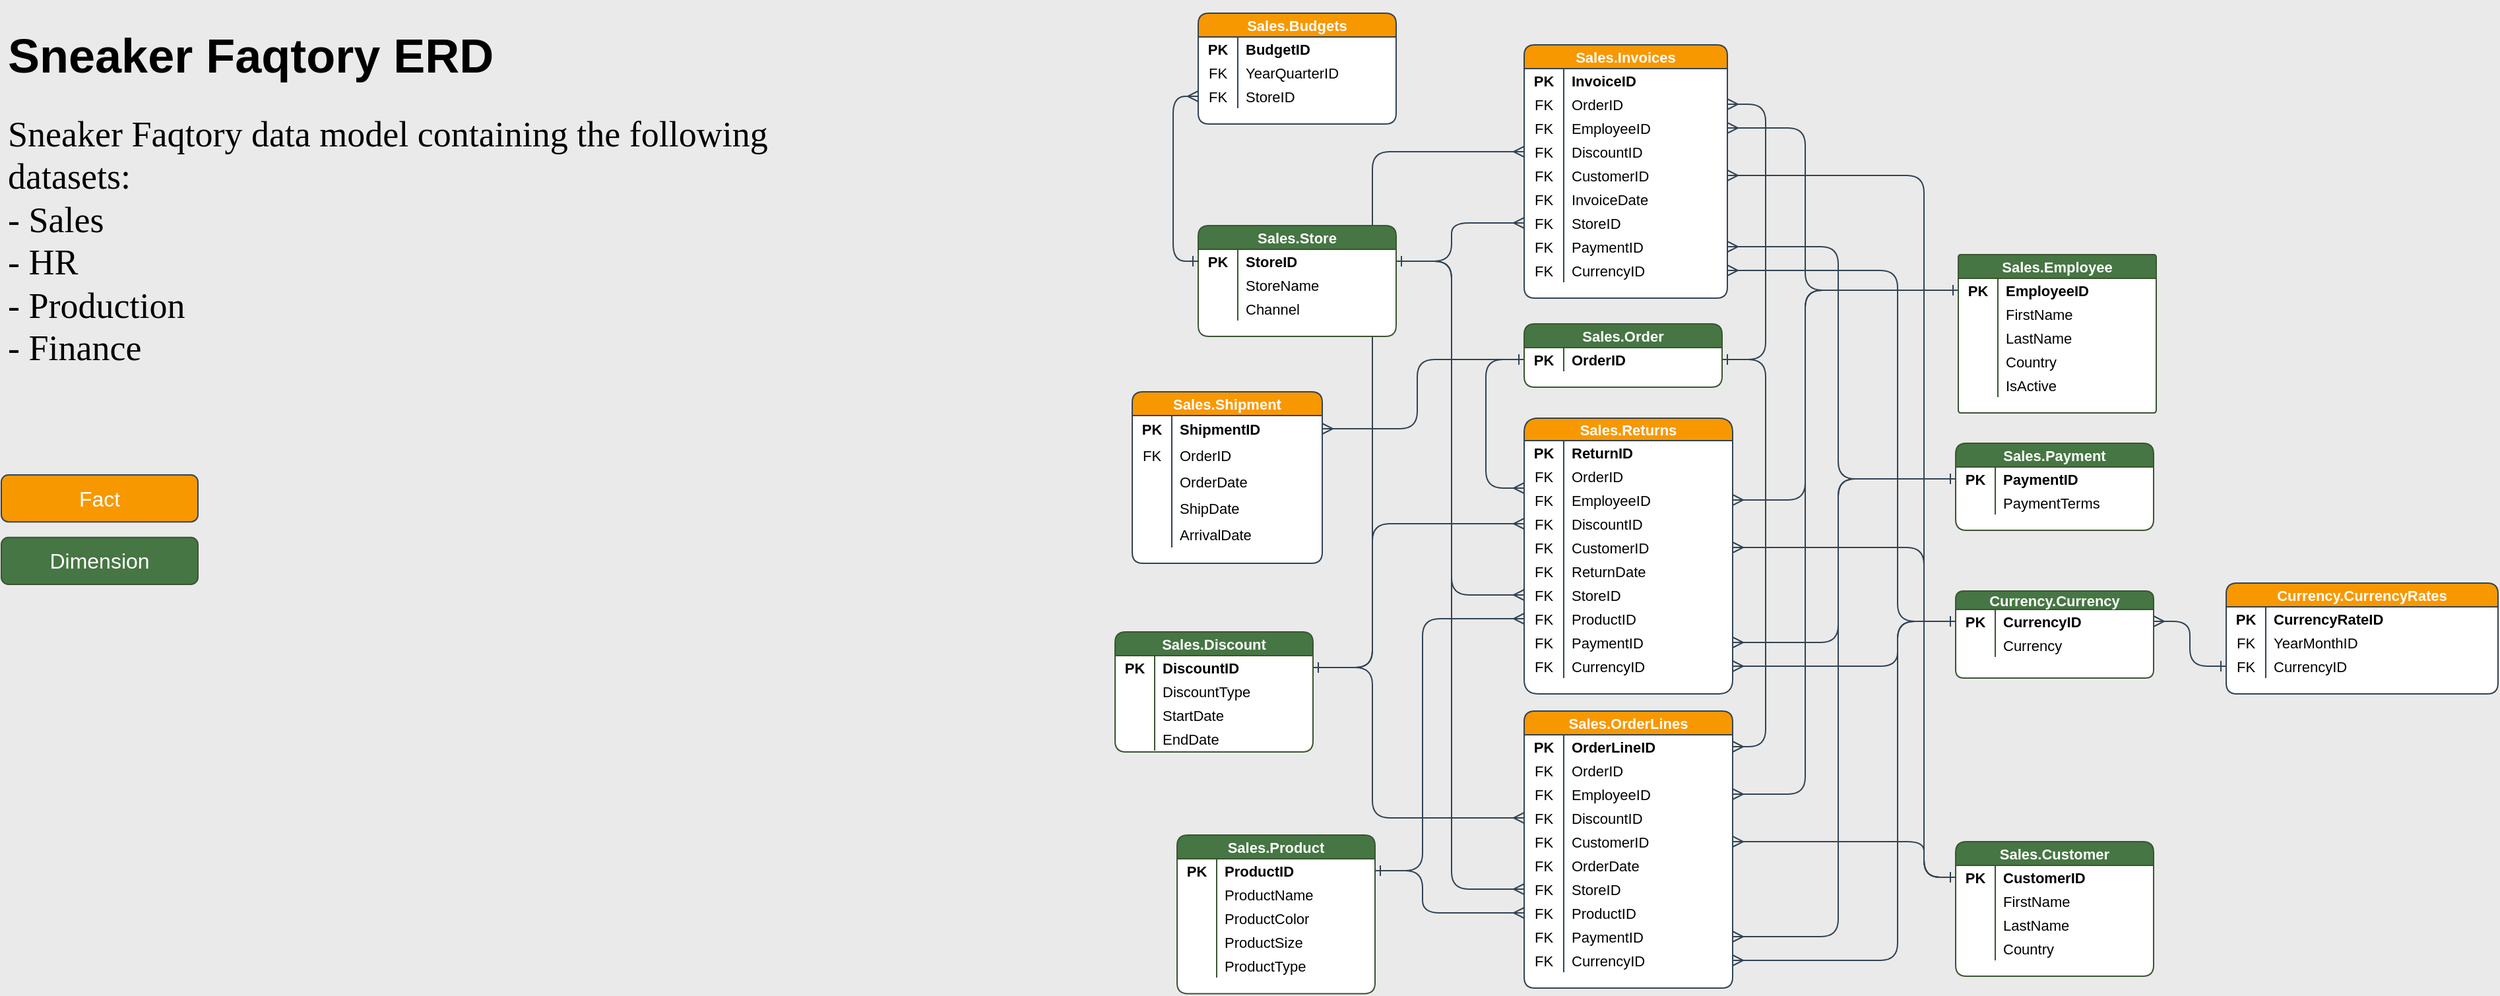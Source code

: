 <mxfile version="16.0.3" type="device"><diagram id="R2lEEEUBdFMjLlhIrx00" name="Page-1"><mxGraphModel dx="4126" dy="1009" grid="0" gridSize="10" guides="1" tooltips="1" connect="1" arrows="1" fold="0" page="1" pageScale="1" pageWidth="2336" pageHeight="1654" background="#EAEAEA" math="0" shadow="0" extFonts="Permanent Marker^https://fonts.googleapis.com/css?family=Permanent+Marker"><root><mxCell id="0"/><mxCell id="1" parent="0"/><mxCell id="MLo1lNYYmTVpyODuGChl-113" style="orthogonalLoop=0;jettySize=auto;html=1;startArrow=ERone;startFill=0;endArrow=ERmany;endFill=0;fontSize=11;spacing=0;spacingBottom=0;jumpSize=2;spacingTop=0;sketch=0;shadow=0;edgeStyle=elbowEdgeStyle;entryX=1;entryY=0.5;entryDx=0;entryDy=0;exitX=1;exitY=0.5;exitDx=0;exitDy=0;jumpStyle=none;fixDash=0;perimeterSpacing=0;flowAnimation=0;ignoreEdge=0;orthogonal=0;enumerate=0;comic=0;backgroundOutline=0;metaEdit=0;snapToPoint=1;strokeWidth=1;arcSize=26;anchorPointDirection=1;strokeColor=#314354;rounded=1;fillColor=#647687;" parent="1" source="MLo1lNYYmTVpyODuGChl-104" target="AEIuxK8BMPK0q__qlCte-82" edge="1"><mxGeometry relative="1" as="geometry"><mxPoint x="-994" y="302" as="sourcePoint"/><Array as="points"><mxPoint x="-969" y="438"/></Array></mxGeometry></mxCell><mxCell id="MLo1lNYYmTVpyODuGChl-116" style="orthogonalLoop=0;jettySize=auto;html=1;startArrow=ERone;startFill=0;endArrow=ERmany;endFill=0;fontSize=11;spacing=0;spacingBottom=0;jumpSize=2;spacingTop=0;sketch=0;shadow=0;edgeStyle=elbowEdgeStyle;entryX=1;entryY=0.5;entryDx=0;entryDy=0;jumpStyle=none;fixDash=0;perimeterSpacing=0;flowAnimation=0;ignoreEdge=0;orthogonal=0;enumerate=0;comic=0;backgroundOutline=0;metaEdit=0;snapToPoint=1;strokeWidth=1;arcSize=26;anchorPointDirection=1;strokeColor=#314354;rounded=1;fillColor=#647687;" parent="1" source="MLo1lNYYmTVpyODuGChl-104" target="hl53nYAFcVOE9cCQiTEY-1" edge="1"><mxGeometry relative="1" as="geometry"><mxPoint x="-1099" y="105" as="sourcePoint"/><Array as="points"><mxPoint x="-969" y="194"/></Array></mxGeometry></mxCell><mxCell id="MLo1lNYYmTVpyODuGChl-117" style="orthogonalLoop=0;jettySize=auto;html=1;startArrow=ERone;startFill=0;endArrow=ERmany;endFill=0;fontSize=11;spacing=0;spacingBottom=0;jumpSize=2;spacingTop=0;sketch=0;shadow=0;edgeStyle=elbowEdgeStyle;entryX=1;entryY=0.5;entryDx=0;entryDy=0;exitX=0;exitY=0.5;exitDx=0;exitDy=0;jumpStyle=none;fixDash=0;perimeterSpacing=0;flowAnimation=0;ignoreEdge=0;orthogonal=0;enumerate=0;comic=0;backgroundOutline=0;metaEdit=0;snapToPoint=1;strokeWidth=1;arcSize=26;anchorPointDirection=1;strokeColor=#314354;rounded=1;fillColor=#647687;" parent="1" source="MLo1lNYYmTVpyODuGChl-104" target="hl53nYAFcVOE9cCQiTEY-148" edge="1"><mxGeometry relative="1" as="geometry"><Array as="points"><mxPoint x="-1233" y="302"/></Array></mxGeometry></mxCell><mxCell id="MLo1lNYYmTVpyODuGChl-118" style="orthogonalLoop=0;jettySize=auto;html=1;startArrow=ERone;startFill=0;endArrow=ERmany;endFill=0;fontSize=11;spacing=0;spacingBottom=0;jumpSize=2;spacingTop=0;sketch=0;shadow=0;edgeStyle=elbowEdgeStyle;jumpStyle=none;fixDash=0;perimeterSpacing=0;flowAnimation=0;ignoreEdge=0;orthogonal=0;enumerate=0;comic=0;backgroundOutline=0;metaEdit=0;snapToPoint=1;strokeWidth=1;arcSize=26;anchorPointDirection=1;strokeColor=#314354;rounded=1;fillColor=#647687;" parent="1" source="MLo1lNYYmTVpyODuGChl-75" target="hl53nYAFcVOE9cCQiTEY-200" edge="1"><mxGeometry relative="1" as="geometry"><Array as="points"><mxPoint x="-1207" y="203"/></Array></mxGeometry></mxCell><mxCell id="MLo1lNYYmTVpyODuGChl-119" style="orthogonalLoop=0;jettySize=auto;html=1;exitX=0;exitY=0.5;exitDx=0;exitDy=0;startArrow=ERone;startFill=0;endArrow=ERmany;endFill=0;fontSize=11;spacing=0;spacingBottom=0;jumpSize=2;spacingTop=0;sketch=0;shadow=0;edgeStyle=elbowEdgeStyle;jumpStyle=none;fixDash=0;perimeterSpacing=0;flowAnimation=0;ignoreEdge=0;orthogonal=0;enumerate=0;comic=0;backgroundOutline=0;metaEdit=0;snapToPoint=1;strokeWidth=1;arcSize=26;anchorPointDirection=1;strokeColor=#314354;rounded=1;fillColor=#647687;" parent="1" source="MLo1lNYYmTVpyODuGChl-94" target="mw0g1Lv-uEIPmlebmr6m-11" edge="1"><mxGeometry relative="1" as="geometry"><Array as="points"><mxPoint x="-914" y="297"/></Array></mxGeometry></mxCell><mxCell id="MLo1lNYYmTVpyODuGChl-120" style="orthogonalLoop=0;jettySize=auto;html=1;startArrow=ERone;startFill=0;endArrow=ERmany;endFill=0;fontSize=11;spacing=0;spacingBottom=0;jumpSize=2;spacingTop=0;sketch=0;shadow=0;edgeStyle=elbowEdgeStyle;jumpStyle=none;fixDash=0;perimeterSpacing=0;flowAnimation=0;ignoreEdge=0;orthogonal=0;enumerate=0;comic=0;backgroundOutline=0;metaEdit=0;snapToPoint=1;strokeWidth=1;arcSize=26;anchorPointDirection=1;strokeColor=#314354;rounded=1;fillColor=#647687;" parent="1" source="MLo1lNYYmTVpyODuGChl-94" target="hl53nYAFcVOE9cCQiTEY-205" edge="1"><mxGeometry relative="1" as="geometry"><Array as="points"><mxPoint x="-914" y="556"/></Array></mxGeometry></mxCell><mxCell id="MLo1lNYYmTVpyODuGChl-121" style="orthogonalLoop=0;jettySize=auto;html=1;exitX=1;exitY=0.5;exitDx=0;exitDy=0;startArrow=ERone;startFill=0;endArrow=ERmany;endFill=0;fontSize=11;spacing=0;spacingBottom=0;jumpSize=2;spacingTop=0;sketch=0;shadow=0;edgeStyle=elbowEdgeStyle;jumpStyle=none;fixDash=0;perimeterSpacing=0;flowAnimation=0;ignoreEdge=0;orthogonal=0;enumerate=0;comic=0;backgroundOutline=0;metaEdit=0;snapToPoint=1;strokeWidth=1;arcSize=26;anchorPointDirection=1;strokeColor=#314354;rounded=1;fillColor=#647687;" parent="1" source="MLo1lNYYmTVpyODuGChl-75" target="AEIuxK8BMPK0q__qlCte-106" edge="1"><mxGeometry relative="1" as="geometry"><Array as="points"><mxPoint x="-1207" y="455"/></Array></mxGeometry></mxCell><mxCell id="MLo1lNYYmTVpyODuGChl-124" style="jumpStyle=none;orthogonalLoop=0;jettySize=auto;html=1;startArrow=ERone;startFill=0;endArrow=ERmany;endFill=0;fontSize=11;spacing=0;spacingBottom=0;jumpSize=2;spacingTop=0;sketch=0;shadow=0;edgeStyle=elbowEdgeStyle;exitX=1;exitY=0.5;exitDx=0;exitDy=0;entryX=0;entryY=0.5;entryDx=0;entryDy=0;fixDash=0;perimeterSpacing=0;flowAnimation=0;ignoreEdge=0;orthogonal=0;enumerate=0;comic=0;backgroundOutline=0;metaEdit=0;snapToPoint=1;strokeWidth=1;arcSize=26;anchorPointDirection=1;strokeColor=#314354;rounded=1;fillColor=#647687;" parent="1" source="MLo1lNYYmTVpyODuGChl-59" target="AEIuxK8BMPK0q__qlCte-90" edge="1"><mxGeometry relative="1" as="geometry"><mxPoint x="-1304" y="533" as="sourcePoint"/><mxPoint x="-1159" y="638" as="targetPoint"/><Array as="points"><mxPoint x="-1267" y="584"/></Array></mxGeometry></mxCell><mxCell id="MLo1lNYYmTVpyODuGChl-128" style="jumpStyle=none;orthogonalLoop=0;jettySize=auto;html=1;startArrow=ERone;startFill=0;endArrow=ERmany;endFill=0;anchorPointDirection=1;snapToPoint=1;bendable=1;noJump=0;flowAnimation=0;ignoreEdge=0;orthogonal=0;comic=0;fillOpacity=100;fontSize=11;spacing=0;spacingBottom=0;jumpSize=2;spacingTop=0;sketch=0;shadow=0;edgeStyle=elbowEdgeStyle;exitX=1;exitY=0.5;exitDx=0;exitDy=0;fixDash=0;perimeterSpacing=0;enumerate=0;backgroundOutline=0;metaEdit=0;strokeWidth=1;arcSize=26;strokeColor=#314354;rounded=1;fillColor=#647687;" parent="1" source="MLo1lNYYmTVpyODuGChl-59" target="C-vyLk0tnHw3VtMMgP7b-9" edge="1"><mxGeometry relative="1" as="geometry"><mxPoint x="-1299" y="524" as="sourcePoint"/><Array as="points"><mxPoint x="-1267" y="331"/></Array></mxGeometry></mxCell><mxCell id="MLo1lNYYmTVpyODuGChl-129" style="jumpStyle=none;orthogonalLoop=0;jettySize=auto;html=1;startArrow=ERone;startFill=0;endArrow=ERmany;endFill=0;fontSize=11;spacing=0;spacingBottom=0;jumpSize=2;spacingTop=0;sketch=0;shadow=0;edgeStyle=elbowEdgeStyle;exitX=0;exitY=0.5;exitDx=0;exitDy=0;fixDash=0;perimeterSpacing=0;flowAnimation=0;ignoreEdge=0;orthogonal=0;enumerate=0;comic=0;backgroundOutline=0;metaEdit=0;snapToPoint=1;strokeWidth=1;arcSize=26;anchorPointDirection=1;strokeColor=#314354;rounded=1;fillColor=#647687;" parent="1" source="MLo1lNYYmTVpyODuGChl-43" target="AEIuxK8BMPK0q__qlCte-94" edge="1"><mxGeometry relative="1" as="geometry"><Array as="points"><mxPoint x="-939" y="238"/></Array></mxGeometry></mxCell><mxCell id="MLo1lNYYmTVpyODuGChl-130" style="jumpStyle=none;orthogonalLoop=0;jettySize=auto;html=1;exitX=0;exitY=0.5;exitDx=0;exitDy=0;startArrow=ERone;startFill=0;endArrow=ERmany;endFill=0;fontSize=11;spacing=0;spacingBottom=0;jumpSize=2;spacingTop=0;sketch=0;shadow=0;edgeStyle=elbowEdgeStyle;fixDash=0;perimeterSpacing=0;flowAnimation=0;ignoreEdge=0;orthogonal=0;enumerate=0;comic=0;backgroundOutline=0;metaEdit=0;snapToPoint=1;strokeWidth=1;arcSize=26;anchorPointDirection=1;strokeColor=#314354;rounded=1;fillColor=#647687;" parent="1" source="MLo1lNYYmTVpyODuGChl-43" target="mw0g1Lv-uEIPmlebmr6m-19" edge="1"><mxGeometry relative="1" as="geometry"><Array as="points"><mxPoint x="-939" y="191"/></Array></mxGeometry></mxCell><mxCell id="MLo1lNYYmTVpyODuGChl-131" style="comic=0;jumpStyle=none;orthogonalLoop=0;jettySize=auto;html=1;exitX=0;exitY=0.5;exitDx=0;exitDy=0;startArrow=ERone;startFill=0;endArrow=ERmany;endFill=0;fontSize=11;spacing=0;spacingBottom=0;jumpSize=2;spacingTop=0;sketch=0;shadow=0;edgeStyle=elbowEdgeStyle;fixDash=0;perimeterSpacing=0;flowAnimation=0;ignoreEdge=0;orthogonal=0;enumerate=0;backgroundOutline=0;metaEdit=0;snapToPoint=1;strokeWidth=1;arcSize=26;anchorPointDirection=1;strokeColor=#314354;rounded=1;fillColor=#647687;" parent="1" source="MLo1lNYYmTVpyODuGChl-2" target="C-vyLk0tnHw3VtMMgP7b-6" edge="1"><mxGeometry relative="1" as="geometry"><Array as="points"><mxPoint x="-849" y="397"/></Array></mxGeometry></mxCell><mxCell id="MLo1lNYYmTVpyODuGChl-132" style="comic=0;jumpStyle=none;orthogonalLoop=0;jettySize=auto;html=1;startArrow=ERone;startFill=0;endArrow=ERmany;endFill=0;fontSize=11;spacing=0;spacingBottom=0;jumpSize=2;spacingTop=0;sketch=0;shadow=0;edgeStyle=elbowEdgeStyle;entryX=1;entryY=0.5;entryDx=0;entryDy=0;exitX=0;exitY=0.5;exitDx=0;exitDy=0;fixDash=0;perimeterSpacing=0;flowAnimation=0;ignoreEdge=0;orthogonal=0;enumerate=0;backgroundOutline=0;metaEdit=0;snapToPoint=1;strokeWidth=1;arcSize=26;anchorPointDirection=1;strokeColor=#314354;rounded=1;fillColor=#647687;" parent="1" source="MLo1lNYYmTVpyODuGChl-2" target="AEIuxK8BMPK0q__qlCte-86" edge="1"><mxGeometry relative="1" as="geometry"><Array as="points"><mxPoint x="-849" y="670"/></Array></mxGeometry></mxCell><mxCell id="MLo1lNYYmTVpyODuGChl-133" style="comic=0;jumpStyle=none;orthogonalLoop=0;jettySize=auto;html=1;startArrow=ERone;startFill=0;endArrow=ERmany;endFill=0;fontSize=11;spacing=0;spacingBottom=0;jumpSize=2;spacingTop=0;sketch=0;shadow=0;edgeStyle=elbowEdgeStyle;entryX=0;entryY=0.5;entryDx=0;entryDy=0;fixDash=0;perimeterSpacing=0;flowAnimation=0;ignoreEdge=0;orthogonal=0;enumerate=0;backgroundOutline=0;metaEdit=0;snapToPoint=1;strokeWidth=1;arcSize=26;anchorPointDirection=1;strokeColor=#314354;rounded=1;fillColor=#647687;" parent="1" source="hl53nYAFcVOE9cCQiTEY-115" target="AEIuxK8BMPK0q__qlCte-153" edge="1"><mxGeometry relative="1" as="geometry"><Array as="points"><mxPoint x="-1229" y="694"/></Array></mxGeometry></mxCell><mxCell id="MLo1lNYYmTVpyODuGChl-149" style="comic=0;jumpStyle=none;jumpSize=2;orthogonalLoop=0;jettySize=auto;html=1;exitX=0;exitY=0.5;exitDx=0;exitDy=0;fontSize=11;startArrow=ERone;startFill=0;endArrow=ERmany;endFill=0;spacing=0;spacingTop=0;spacingBottom=0;sketch=0;shadow=0;edgeStyle=elbowEdgeStyle;entryX=1;entryY=0.5;entryDx=0;entryDy=0;fixDash=0;perimeterSpacing=0;flowAnimation=0;ignoreEdge=0;orthogonal=0;enumerate=0;backgroundOutline=0;metaEdit=0;snapToPoint=1;strokeWidth=1;arcSize=26;anchorPointDirection=1;strokeColor=#314354;rounded=1;fillColor=#647687;" parent="1" source="MLo1lNYYmTVpyODuGChl-135" target="MLo1lNYYmTVpyODuGChl-144" edge="1"><mxGeometry relative="1" as="geometry"><Array as="points"><mxPoint x="-869" y="395"/></Array></mxGeometry></mxCell><mxCell id="MLo1lNYYmTVpyODuGChl-150" style="comic=0;jumpStyle=none;jumpSize=2;orthogonalLoop=0;jettySize=auto;html=1;fontSize=11;startArrow=ERone;startFill=0;endArrow=ERmany;endFill=0;spacing=0;spacingTop=0;spacingBottom=0;sketch=0;shadow=0;edgeStyle=elbowEdgeStyle;fixDash=0;perimeterSpacing=0;flowAnimation=0;ignoreEdge=0;orthogonal=0;enumerate=0;backgroundOutline=0;metaEdit=0;snapToPoint=1;strokeWidth=1;arcSize=26;anchorPointDirection=1;strokeColor=#314354;rounded=1;fillColor=#647687;" parent="1" source="MLo1lNYYmTVpyODuGChl-135" target="MLo1lNYYmTVpyODuGChl-141" edge="1"><mxGeometry relative="1" as="geometry"><Array as="points"><mxPoint x="-869" y="657"/></Array></mxGeometry></mxCell><mxCell id="MLo1lNYYmTVpyODuGChl-171" style="comic=0;jumpStyle=none;jumpSize=2;orthogonalLoop=0;jettySize=auto;html=1;exitX=0;exitY=0.5;exitDx=0;exitDy=0;fontSize=11;startArrow=ERone;startFill=0;endArrow=ERmany;endFill=0;spacing=0;spacingTop=0;spacingBottom=0;sketch=0;shadow=0;edgeStyle=elbowEdgeStyle;fixDash=0;perimeterSpacing=0;flowAnimation=0;ignoreEdge=0;orthogonal=0;enumerate=0;backgroundOutline=0;metaEdit=0;snapToPoint=1;strokeWidth=1;arcSize=26;anchorPointDirection=1;strokeColor=#314354;rounded=1;fillColor=#647687;" parent="1" source="MLo1lNYYmTVpyODuGChl-168" target="MLo1lNYYmTVpyODuGChl-135" edge="1"><mxGeometry relative="1" as="geometry"/></mxCell><mxCell id="WRe1EIhiQbcbVhEtqaIM-2" style="comic=0;jumpStyle=none;orthogonalLoop=0;jettySize=auto;html=1;startArrow=ERone;startFill=0;endArrow=ERmany;endFill=0;fontSize=11;spacing=0;spacingBottom=0;jumpSize=2;spacingTop=0;sketch=0;shadow=0;edgeStyle=elbowEdgeStyle;exitX=0;exitY=0.5;exitDx=0;exitDy=0;fixDash=0;perimeterSpacing=0;flowAnimation=0;ignoreEdge=0;orthogonal=0;enumerate=0;backgroundOutline=0;metaEdit=0;snapToPoint=1;strokeWidth=1;arcSize=26;anchorPointDirection=1;strokeColor=#314354;rounded=1;fillColor=#647687;" parent="1" source="MLo1lNYYmTVpyODuGChl-104" edge="1"><mxGeometry relative="1" as="geometry"><mxPoint x="-512" y="-43.0" as="sourcePoint"/><mxPoint x="-1152" y="388" as="targetPoint"/><Array as="points"><mxPoint x="-1181" y="338"/></Array></mxGeometry></mxCell><mxCell id="WRe1EIhiQbcbVhEtqaIM-3" style="comic=0;jumpStyle=none;orthogonalLoop=0;jettySize=auto;html=1;startArrow=ERone;startFill=0;endArrow=ERmany;endFill=0;fontSize=11;spacing=0;spacingBottom=0;jumpSize=2;spacingTop=0;sketch=0;shadow=0;edgeStyle=elbowEdgeStyle;exitX=0;exitY=0.5;exitDx=0;exitDy=0;fixDash=0;perimeterSpacing=0;flowAnimation=0;ignoreEdge=0;orthogonal=0;enumerate=0;backgroundOutline=0;metaEdit=0;snapToPoint=1;strokeWidth=1;arcSize=26;anchorPointDirection=1;strokeColor=#314354;rounded=1;fillColor=#647687;" parent="1" source="MLo1lNYYmTVpyODuGChl-43" target="OJGtjbM-r1vCe2iWUZ_4-8" edge="1"><mxGeometry relative="1" as="geometry"><mxPoint x="-1021" y="-32" as="sourcePoint"/><mxPoint x="-564" y="251.0" as="targetPoint"/><Array as="points"><mxPoint x="-939" y="247"/></Array></mxGeometry></mxCell><mxCell id="WRe1EIhiQbcbVhEtqaIM-4" style="comic=0;jumpStyle=none;orthogonalLoop=0;jettySize=auto;html=1;startArrow=ERone;startFill=0;endArrow=ERmany;endFill=0;fontSize=11;spacing=0;spacingBottom=0;jumpSize=2;spacingTop=0;sketch=0;shadow=0;edgeStyle=elbowEdgeStyle;exitX=1;exitY=0.5;exitDx=0;exitDy=0;fixDash=0;perimeterSpacing=0;flowAnimation=0;ignoreEdge=0;orthogonal=0;enumerate=0;backgroundOutline=0;metaEdit=0;snapToPoint=1;strokeWidth=1;arcSize=26;anchorPointDirection=1;strokeColor=#314354;rounded=1;fillColor=#647687;" parent="1" source="MLo1lNYYmTVpyODuGChl-59" target="OJGtjbM-r1vCe2iWUZ_4-11" edge="1"><mxGeometry relative="1" as="geometry"><mxPoint x="-1299" y="512" as="sourcePoint"/><mxPoint x="-482" y="212" as="targetPoint"/><Array as="points"><mxPoint x="-1267" y="477"/></Array></mxGeometry></mxCell><mxCell id="WRe1EIhiQbcbVhEtqaIM-5" style="comic=0;jumpStyle=none;orthogonalLoop=0;jettySize=auto;html=1;startArrow=ERone;startFill=0;endArrow=ERmany;endFill=0;fontSize=11;spacing=0;spacingBottom=0;jumpSize=2;spacingTop=0;sketch=0;shadow=0;edgeStyle=elbowEdgeStyle;fixDash=0;perimeterSpacing=0;flowAnimation=0;ignoreEdge=0;orthogonal=0;enumerate=0;backgroundOutline=0;metaEdit=0;snapToPoint=1;strokeWidth=1;arcSize=26;anchorPointDirection=1;strokeColor=#314354;rounded=1;fillColor=#647687;" parent="1" source="MLo1lNYYmTVpyODuGChl-2" target="OJGtjbM-r1vCe2iWUZ_4-14" edge="1"><mxGeometry relative="1" as="geometry"><mxPoint x="-929" y="-9" as="sourcePoint"/><mxPoint x="-472" y="222" as="targetPoint"/><Array as="points"><mxPoint x="-849" y="547"/></Array></mxGeometry></mxCell><mxCell id="WRe1EIhiQbcbVhEtqaIM-6" style="comic=0;jumpStyle=none;orthogonalLoop=0;jettySize=auto;html=1;startArrow=ERone;startFill=0;endArrow=ERmany;endFill=0;fontSize=11;spacing=0;spacingBottom=0;jumpSize=2;spacingTop=0;sketch=0;shadow=0;edgeStyle=elbowEdgeStyle;fixDash=0;perimeterSpacing=0;flowAnimation=0;ignoreEdge=0;orthogonal=0;enumerate=0;backgroundOutline=0;metaEdit=0;snapToPoint=1;strokeWidth=1;arcSize=26;anchorPointDirection=1;strokeColor=#314354;rounded=1;fillColor=#647687;" parent="1" source="MLo1lNYYmTVpyODuGChl-75" target="OJGtjbM-r1vCe2iWUZ_4-20" edge="1"><mxGeometry relative="1" as="geometry"><mxPoint x="-919" y="1" as="sourcePoint"/><mxPoint x="-462" y="232" as="targetPoint"/><Array as="points"><mxPoint x="-1207" y="350"/><mxPoint x="-1213" y="350"/></Array></mxGeometry></mxCell><mxCell id="WRe1EIhiQbcbVhEtqaIM-7" style="comic=0;jumpStyle=none;orthogonalLoop=0;jettySize=auto;html=1;startArrow=ERone;startFill=0;endArrow=ERmany;endFill=0;fontSize=11;spacing=0;spacingBottom=0;jumpSize=2;spacingTop=0;sketch=0;shadow=0;edgeStyle=elbowEdgeStyle;entryX=0;entryY=0.5;entryDx=0;entryDy=0;fixDash=0;perimeterSpacing=0;flowAnimation=0;ignoreEdge=0;orthogonal=0;enumerate=0;backgroundOutline=0;metaEdit=0;snapToPoint=1;strokeWidth=1;arcSize=26;anchorPointDirection=1;strokeColor=#314354;rounded=1;fillColor=#647687;" parent="1" source="hl53nYAFcVOE9cCQiTEY-115" target="OJGtjbM-r1vCe2iWUZ_4-23" edge="1"><mxGeometry relative="1" as="geometry"><mxPoint x="-512" y="-43.0" as="sourcePoint"/><mxPoint x="-636.0" y="30" as="targetPoint"/><Array as="points"><mxPoint x="-1229" y="597"/></Array></mxGeometry></mxCell><mxCell id="WRe1EIhiQbcbVhEtqaIM-8" style="orthogonalLoop=0;jettySize=auto;html=1;startArrow=ERone;startFill=0;endArrow=ERmany;endFill=0;fontSize=11;spacing=0;spacingBottom=0;jumpSize=2;spacingTop=0;sketch=0;shadow=0;edgeStyle=elbowEdgeStyle;jumpStyle=none;fixDash=0;perimeterSpacing=0;flowAnimation=0;ignoreEdge=0;orthogonal=0;enumerate=0;comic=0;backgroundOutline=0;metaEdit=0;snapToPoint=1;strokeWidth=1;arcSize=26;anchorPointDirection=1;strokeColor=#314354;rounded=1;fillColor=#647687;" parent="1" source="MLo1lNYYmTVpyODuGChl-94" target="OJGtjbM-r1vCe2iWUZ_4-26" edge="1"><mxGeometry relative="1" as="geometry"><mxPoint x="-940" y="622.0" as="sourcePoint"/><mxPoint x="-794" y="48" as="targetPoint"/><Array as="points"><mxPoint x="-914" y="449"/></Array></mxGeometry></mxCell><mxCell id="WRe1EIhiQbcbVhEtqaIM-9" style="orthogonalLoop=0;jettySize=auto;html=1;startArrow=ERone;startFill=0;endArrow=ERmany;endFill=0;fontSize=11;spacing=0;spacingBottom=0;jumpSize=2;spacingTop=0;sketch=0;shadow=0;edgeStyle=elbowEdgeStyle;jumpStyle=none;entryX=1;entryY=0.5;entryDx=0;entryDy=0;exitX=0;exitY=0.5;exitDx=0;exitDy=0;fixDash=0;perimeterSpacing=0;flowAnimation=0;ignoreEdge=0;orthogonal=0;enumerate=0;comic=0;backgroundOutline=0;metaEdit=0;snapToPoint=1;strokeWidth=1;arcSize=26;anchorPointDirection=1;strokeColor=#314354;rounded=1;fillColor=#647687;" parent="1" source="MLo1lNYYmTVpyODuGChl-135" target="OJGtjbM-r1vCe2iWUZ_4-29" edge="1"><mxGeometry relative="1" as="geometry"><mxPoint x="-940" y="622.0" as="sourcePoint"/><mxPoint x="-794" y="279.0" as="targetPoint"/><Array as="points"><mxPoint x="-869" y="514"/></Array></mxGeometry></mxCell><mxCell id="C-vyLk0tnHw3VtMMgP7b-2" value="Sales.Invoices" style="shape=table;startSize=18;container=1;collapsible=1;childLayout=tableLayout;fixedRows=1;rowLines=0;fontStyle=1;align=center;resizeLast=1;fillColor=#F89801;strokeColor=#314354;fontSize=11;spacing=0;spacingBottom=0;spacingTop=0;rounded=1;swimlaneFillColor=default;fontColor=#ffffff;" parent="1" vertex="1"><mxGeometry x="-1152" y="52" width="154" height="192" as="geometry"/></mxCell><mxCell id="C-vyLk0tnHw3VtMMgP7b-3" value="" style="shape=partialRectangle;collapsible=0;dropTarget=0;pointerEvents=0;fillColor=none;points=[[0,0.5],[1,0.5]];portConstraint=eastwest;top=0;left=0;right=0;bottom=1;strokeColor=none;fontSize=11;spacing=0;spacingBottom=0;spacingTop=0;swimlaneFillColor=default;fontColor=#000000;" parent="C-vyLk0tnHw3VtMMgP7b-2" vertex="1"><mxGeometry y="18" width="154" height="18" as="geometry"/></mxCell><mxCell id="C-vyLk0tnHw3VtMMgP7b-4" value="PK" style="shape=partialRectangle;overflow=hidden;connectable=0;fillColor=none;top=0;left=0;bottom=0;right=0;fontStyle=1;align=center;fontSize=11;spacing=0;spacingBottom=0;spacingTop=0;swimlaneFillColor=default;strokeColor=#BAC8D3;fontColor=#000000;" parent="C-vyLk0tnHw3VtMMgP7b-3" vertex="1"><mxGeometry width="30" height="18" as="geometry"><mxRectangle width="30" height="18" as="alternateBounds"/></mxGeometry></mxCell><mxCell id="C-vyLk0tnHw3VtMMgP7b-5" value="InvoiceID" style="shape=partialRectangle;overflow=hidden;connectable=0;fillColor=none;top=0;left=0;bottom=0;right=0;align=left;spacingLeft=6;fontStyle=1;strokeColor=none;fontSize=11;spacing=0;spacingBottom=0;spacingTop=0;swimlaneFillColor=default;fontColor=#000000;" parent="C-vyLk0tnHw3VtMMgP7b-3" vertex="1"><mxGeometry x="30" width="124" height="18" as="geometry"><mxRectangle width="124" height="18" as="alternateBounds"/></mxGeometry></mxCell><mxCell id="hl53nYAFcVOE9cCQiTEY-1" style="shape=partialRectangle;collapsible=0;dropTarget=0;pointerEvents=0;fillColor=none;points=[[0,0.5],[1,0.5]];portConstraint=eastwest;top=0;left=0;right=0;bottom=0;fontSize=11;spacing=0;spacingBottom=0;spacingTop=0;swimlaneFillColor=default;strokeColor=#BAC8D3;fontColor=#000000;" parent="C-vyLk0tnHw3VtMMgP7b-2" vertex="1"><mxGeometry y="36" width="154" height="18" as="geometry"/></mxCell><mxCell id="hl53nYAFcVOE9cCQiTEY-2" value="FK" style="shape=partialRectangle;overflow=hidden;connectable=0;fillColor=none;top=0;left=0;bottom=0;right=0;align=center;fontSize=11;spacing=0;spacingBottom=0;spacingTop=0;swimlaneFillColor=default;strokeColor=#BAC8D3;fontColor=#000000;" parent="hl53nYAFcVOE9cCQiTEY-1" vertex="1"><mxGeometry width="30" height="18" as="geometry"><mxRectangle width="30" height="18" as="alternateBounds"/></mxGeometry></mxCell><mxCell id="hl53nYAFcVOE9cCQiTEY-3" value="OrderID" style="shape=partialRectangle;overflow=hidden;connectable=0;fillColor=none;top=0;left=0;bottom=0;right=0;align=left;spacingLeft=6;fontSize=11;spacing=0;spacingBottom=0;spacingTop=0;swimlaneFillColor=default;strokeColor=#BAC8D3;fontColor=#000000;" parent="hl53nYAFcVOE9cCQiTEY-1" vertex="1"><mxGeometry x="30" width="124" height="18" as="geometry"><mxRectangle width="124" height="18" as="alternateBounds"/></mxGeometry></mxCell><mxCell id="mw0g1Lv-uEIPmlebmr6m-19" style="shape=partialRectangle;collapsible=0;dropTarget=0;pointerEvents=0;fillColor=none;points=[[0,0.5],[1,0.5]];portConstraint=eastwest;top=0;left=0;right=0;bottom=0;fontSize=11;spacing=0;spacingBottom=0;spacingTop=0;swimlaneFillColor=default;strokeColor=#BAC8D3;fontColor=#000000;" parent="C-vyLk0tnHw3VtMMgP7b-2" vertex="1"><mxGeometry y="54" width="154" height="18" as="geometry"/></mxCell><mxCell id="mw0g1Lv-uEIPmlebmr6m-20" value="FK" style="shape=partialRectangle;overflow=hidden;connectable=0;fillColor=none;top=0;left=0;bottom=0;right=0;align=center;fontSize=11;spacing=0;spacingBottom=0;spacingTop=0;swimlaneFillColor=default;strokeColor=#BAC8D3;fontColor=#000000;" parent="mw0g1Lv-uEIPmlebmr6m-19" vertex="1"><mxGeometry width="30" height="18" as="geometry"><mxRectangle width="30" height="18" as="alternateBounds"/></mxGeometry></mxCell><mxCell id="mw0g1Lv-uEIPmlebmr6m-21" value="EmployeeID" style="shape=partialRectangle;overflow=hidden;connectable=0;fillColor=none;top=0;left=0;bottom=0;right=0;align=left;spacingLeft=6;fontSize=11;spacing=0;spacingBottom=0;spacingTop=0;swimlaneFillColor=default;strokeColor=#BAC8D3;fontColor=#000000;" parent="mw0g1Lv-uEIPmlebmr6m-19" vertex="1"><mxGeometry x="30" width="124" height="18" as="geometry"><mxRectangle width="124" height="18" as="alternateBounds"/></mxGeometry></mxCell><mxCell id="C-vyLk0tnHw3VtMMgP7b-9" value="" style="shape=partialRectangle;collapsible=0;dropTarget=0;pointerEvents=0;fillColor=none;points=[[0,0.5],[1,0.5]];portConstraint=eastwest;top=0;left=0;right=0;bottom=0;fontSize=11;spacing=0;spacingBottom=0;spacingTop=0;swimlaneFillColor=default;strokeColor=#BAC8D3;fontColor=#000000;" parent="C-vyLk0tnHw3VtMMgP7b-2" vertex="1"><mxGeometry y="72" width="154" height="18" as="geometry"/></mxCell><mxCell id="C-vyLk0tnHw3VtMMgP7b-10" value="FK" style="shape=partialRectangle;overflow=hidden;connectable=0;fillColor=none;top=0;left=0;bottom=0;right=0;align=center;fontSize=11;spacing=0;spacingBottom=0;spacingTop=0;swimlaneFillColor=default;strokeColor=#BAC8D3;fontColor=#000000;" parent="C-vyLk0tnHw3VtMMgP7b-9" vertex="1"><mxGeometry width="30" height="18" as="geometry"><mxRectangle width="30" height="18" as="alternateBounds"/></mxGeometry></mxCell><mxCell id="C-vyLk0tnHw3VtMMgP7b-11" value="DiscountID" style="shape=partialRectangle;overflow=hidden;connectable=0;fillColor=none;top=0;left=0;bottom=0;right=0;align=left;spacingLeft=6;fontSize=11;spacing=0;spacingBottom=0;spacingTop=0;swimlaneFillColor=default;strokeColor=#BAC8D3;fontColor=#000000;" parent="C-vyLk0tnHw3VtMMgP7b-9" vertex="1"><mxGeometry x="30" width="124" height="18" as="geometry"><mxRectangle width="124" height="18" as="alternateBounds"/></mxGeometry></mxCell><mxCell id="C-vyLk0tnHw3VtMMgP7b-6" value="" style="shape=partialRectangle;collapsible=0;dropTarget=0;pointerEvents=0;fillColor=none;points=[[0,0.5],[1,0.5]];portConstraint=eastwest;top=0;left=0;right=0;bottom=0;fontSize=11;spacing=0;spacingBottom=0;spacingTop=0;swimlaneFillColor=default;strokeColor=#BAC8D3;fontColor=#000000;" parent="C-vyLk0tnHw3VtMMgP7b-2" vertex="1"><mxGeometry y="90" width="154" height="18" as="geometry"/></mxCell><mxCell id="C-vyLk0tnHw3VtMMgP7b-7" value="FK" style="shape=partialRectangle;overflow=hidden;connectable=0;fillColor=none;top=0;left=0;bottom=0;right=0;align=center;fontSize=11;spacing=0;spacingBottom=0;spacingTop=0;swimlaneFillColor=default;strokeColor=#BAC8D3;fontColor=#000000;" parent="C-vyLk0tnHw3VtMMgP7b-6" vertex="1"><mxGeometry width="30" height="18" as="geometry"><mxRectangle width="30" height="18" as="alternateBounds"/></mxGeometry></mxCell><mxCell id="C-vyLk0tnHw3VtMMgP7b-8" value="CustomerID" style="shape=partialRectangle;overflow=hidden;connectable=0;fillColor=none;top=0;left=0;bottom=0;right=0;align=left;spacingLeft=6;fontSize=11;spacing=0;spacingBottom=0;spacingTop=0;swimlaneFillColor=default;strokeColor=#BAC8D3;fontColor=#000000;" parent="C-vyLk0tnHw3VtMMgP7b-6" vertex="1"><mxGeometry x="30" width="124" height="18" as="geometry"><mxRectangle width="124" height="18" as="alternateBounds"/></mxGeometry></mxCell><mxCell id="mw0g1Lv-uEIPmlebmr6m-15" style="shape=partialRectangle;collapsible=0;dropTarget=0;pointerEvents=0;fillColor=none;points=[[0,0.5],[1,0.5]];portConstraint=eastwest;top=0;left=0;right=0;bottom=0;fontSize=11;spacing=0;spacingBottom=0;spacingTop=0;swimlaneFillColor=default;strokeColor=#BAC8D3;fontColor=#000000;" parent="C-vyLk0tnHw3VtMMgP7b-2" vertex="1"><mxGeometry y="108" width="154" height="18" as="geometry"/></mxCell><mxCell id="mw0g1Lv-uEIPmlebmr6m-16" value="FK" style="shape=partialRectangle;overflow=hidden;connectable=0;fillColor=none;top=0;left=0;bottom=0;right=0;align=center;fontSize=11;spacing=0;spacingBottom=0;spacingTop=0;swimlaneFillColor=default;strokeColor=#BAC8D3;fontColor=#000000;" parent="mw0g1Lv-uEIPmlebmr6m-15" vertex="1"><mxGeometry width="30" height="18" as="geometry"><mxRectangle width="30" height="18" as="alternateBounds"/></mxGeometry></mxCell><mxCell id="mw0g1Lv-uEIPmlebmr6m-17" value="InvoiceDate" style="shape=partialRectangle;overflow=hidden;connectable=0;fillColor=none;top=0;left=0;bottom=0;right=0;align=left;spacingLeft=6;fontSize=11;spacing=0;spacingBottom=0;spacingTop=0;swimlaneFillColor=default;strokeColor=#BAC8D3;fontColor=#000000;" parent="mw0g1Lv-uEIPmlebmr6m-15" vertex="1"><mxGeometry x="30" width="124" height="18" as="geometry"><mxRectangle width="124" height="18" as="alternateBounds"/></mxGeometry></mxCell><mxCell id="hl53nYAFcVOE9cCQiTEY-200" style="shape=partialRectangle;collapsible=0;dropTarget=0;pointerEvents=0;fillColor=none;points=[[0,0.5],[1,0.5]];portConstraint=eastwest;top=0;left=0;right=0;bottom=0;fontSize=11;spacing=0;spacingBottom=0;spacingTop=0;swimlaneFillColor=default;strokeColor=#BAC8D3;fontColor=#000000;" parent="C-vyLk0tnHw3VtMMgP7b-2" vertex="1"><mxGeometry y="126" width="154" height="18" as="geometry"/></mxCell><mxCell id="hl53nYAFcVOE9cCQiTEY-201" value="FK" style="shape=partialRectangle;overflow=hidden;connectable=0;fillColor=none;top=0;left=0;bottom=0;right=0;align=center;fontSize=11;spacing=0;spacingBottom=0;spacingTop=0;swimlaneFillColor=default;strokeColor=#BAC8D3;fontColor=#000000;" parent="hl53nYAFcVOE9cCQiTEY-200" vertex="1"><mxGeometry width="30" height="18" as="geometry"><mxRectangle width="30" height="18" as="alternateBounds"/></mxGeometry></mxCell><mxCell id="hl53nYAFcVOE9cCQiTEY-202" value="StoreID" style="shape=partialRectangle;overflow=hidden;connectable=0;fillColor=none;top=0;left=0;bottom=0;right=0;align=left;spacingLeft=6;fontSize=11;spacing=0;spacingBottom=0;spacingTop=0;swimlaneFillColor=default;strokeColor=#BAC8D3;fontColor=#000000;" parent="hl53nYAFcVOE9cCQiTEY-200" vertex="1"><mxGeometry x="30" width="124" height="18" as="geometry"><mxRectangle width="124" height="18" as="alternateBounds"/></mxGeometry></mxCell><mxCell id="mw0g1Lv-uEIPmlebmr6m-11" style="shape=partialRectangle;collapsible=0;dropTarget=0;pointerEvents=0;fillColor=none;points=[[0,0.5],[1,0.5]];portConstraint=eastwest;top=0;left=0;right=0;bottom=0;fontSize=11;spacing=0;spacingBottom=0;spacingTop=0;swimlaneFillColor=default;strokeColor=#BAC8D3;fontColor=#000000;" parent="C-vyLk0tnHw3VtMMgP7b-2" vertex="1"><mxGeometry y="144" width="154" height="18" as="geometry"/></mxCell><mxCell id="mw0g1Lv-uEIPmlebmr6m-12" value="FK" style="shape=partialRectangle;overflow=hidden;connectable=0;fillColor=none;top=0;left=0;bottom=0;right=0;align=center;fontSize=11;spacing=0;spacingBottom=0;spacingTop=0;swimlaneFillColor=default;strokeColor=#BAC8D3;fontColor=#000000;" parent="mw0g1Lv-uEIPmlebmr6m-11" vertex="1"><mxGeometry width="30" height="18" as="geometry"><mxRectangle width="30" height="18" as="alternateBounds"/></mxGeometry></mxCell><mxCell id="mw0g1Lv-uEIPmlebmr6m-13" value="PaymentID" style="shape=partialRectangle;overflow=hidden;connectable=0;fillColor=none;top=0;left=0;bottom=0;right=0;align=left;spacingLeft=6;fontSize=11;spacing=0;spacingBottom=0;spacingTop=0;swimlaneFillColor=default;strokeColor=#BAC8D3;fontColor=#000000;" parent="mw0g1Lv-uEIPmlebmr6m-11" vertex="1"><mxGeometry x="30" width="124" height="18" as="geometry"><mxRectangle width="124" height="18" as="alternateBounds"/></mxGeometry></mxCell><mxCell id="MLo1lNYYmTVpyODuGChl-144" style="shape=partialRectangle;collapsible=0;dropTarget=0;pointerEvents=0;fillColor=none;points=[[0,0.5],[1,0.5]];portConstraint=eastwest;top=0;left=0;right=0;bottom=0;fontSize=11;spacing=0;spacingBottom=0;spacingTop=0;swimlaneFillColor=default;strokeColor=#BAC8D3;fontColor=#000000;" parent="C-vyLk0tnHw3VtMMgP7b-2" vertex="1"><mxGeometry y="162" width="154" height="18" as="geometry"/></mxCell><mxCell id="MLo1lNYYmTVpyODuGChl-145" value="FK" style="shape=partialRectangle;overflow=hidden;connectable=0;fillColor=none;top=0;left=0;bottom=0;right=0;align=center;fontSize=11;spacing=0;spacingBottom=0;spacingTop=0;swimlaneFillColor=default;strokeColor=#BAC8D3;fontColor=#000000;" parent="MLo1lNYYmTVpyODuGChl-144" vertex="1"><mxGeometry width="30" height="18" as="geometry"><mxRectangle width="30" height="18" as="alternateBounds"/></mxGeometry></mxCell><mxCell id="MLo1lNYYmTVpyODuGChl-146" value="CurrencyID" style="shape=partialRectangle;overflow=hidden;connectable=0;fillColor=none;top=0;left=0;bottom=0;right=0;align=left;spacingLeft=6;fontSize=11;spacing=0;spacingBottom=0;spacingTop=0;swimlaneFillColor=default;strokeColor=#BAC8D3;fontColor=#000000;" parent="MLo1lNYYmTVpyODuGChl-144" vertex="1"><mxGeometry x="30" width="124" height="18" as="geometry"><mxRectangle width="124" height="18" as="alternateBounds"/></mxGeometry></mxCell><mxCell id="AEIuxK8BMPK0q__qlCte-81" value="Sales.OrderLines" style="shape=table;startSize=18;container=1;collapsible=1;childLayout=tableLayout;fixedRows=1;rowLines=0;fontStyle=1;align=center;resizeLast=1;fillColor=#F89801;strokeColor=#314354;fontSize=11;spacing=0;spacingBottom=0;spacingTop=0;rounded=1;swimlaneFillColor=default;fontColor=#ffffff;" parent="1" vertex="1"><mxGeometry x="-1152" y="557" width="158" height="210" as="geometry"/></mxCell><mxCell id="AEIuxK8BMPK0q__qlCte-82" value="" style="shape=partialRectangle;collapsible=0;dropTarget=0;pointerEvents=0;fillColor=none;points=[[0,0.5],[1,0.5]];portConstraint=eastwest;top=0;left=0;right=0;bottom=1;strokeColor=none;fontSize=11;spacing=0;spacingBottom=0;spacingTop=0;swimlaneFillColor=default;fontColor=#000000;" parent="AEIuxK8BMPK0q__qlCte-81" vertex="1"><mxGeometry y="18" width="158" height="18" as="geometry"/></mxCell><mxCell id="AEIuxK8BMPK0q__qlCte-83" value="PK" style="shape=partialRectangle;overflow=hidden;connectable=0;fillColor=none;top=0;left=0;bottom=0;right=0;fontStyle=1;strokeColor=none;align=center;fontSize=11;spacing=0;spacingBottom=0;spacingTop=0;swimlaneFillColor=default;fontColor=#000000;" parent="AEIuxK8BMPK0q__qlCte-82" vertex="1"><mxGeometry width="30" height="18" as="geometry"><mxRectangle width="30" height="18" as="alternateBounds"/></mxGeometry></mxCell><mxCell id="AEIuxK8BMPK0q__qlCte-84" value="OrderLineID" style="shape=partialRectangle;overflow=hidden;connectable=0;fillColor=none;top=0;left=0;bottom=0;right=0;align=left;spacingLeft=6;fontStyle=1;fontSize=11;spacing=0;spacingBottom=0;spacingTop=0;swimlaneFillColor=default;strokeColor=#BAC8D3;fontColor=#000000;" parent="AEIuxK8BMPK0q__qlCte-82" vertex="1"><mxGeometry x="30" width="128" height="18" as="geometry"><mxRectangle width="128" height="18" as="alternateBounds"/></mxGeometry></mxCell><mxCell id="hl53nYAFcVOE9cCQiTEY-5" style="shape=partialRectangle;collapsible=0;dropTarget=0;pointerEvents=0;fillColor=none;points=[[0,0.5],[1,0.5]];portConstraint=eastwest;top=0;left=0;right=0;bottom=0;fontSize=11;spacing=0;spacingBottom=0;spacingTop=0;swimlaneFillColor=default;strokeColor=#BAC8D3;fontColor=#000000;" parent="AEIuxK8BMPK0q__qlCte-81" vertex="1"><mxGeometry y="36" width="158" height="18" as="geometry"/></mxCell><mxCell id="hl53nYAFcVOE9cCQiTEY-6" value="FK" style="shape=partialRectangle;overflow=hidden;connectable=0;fillColor=none;top=0;left=0;bottom=0;right=0;align=center;fontSize=11;spacing=0;spacingBottom=0;spacingTop=0;swimlaneFillColor=default;strokeColor=#BAC8D3;fontColor=#000000;" parent="hl53nYAFcVOE9cCQiTEY-5" vertex="1"><mxGeometry width="30" height="18" as="geometry"><mxRectangle width="30" height="18" as="alternateBounds"/></mxGeometry></mxCell><mxCell id="hl53nYAFcVOE9cCQiTEY-7" value="OrderID" style="shape=partialRectangle;overflow=hidden;connectable=0;fillColor=none;top=0;left=0;bottom=0;right=0;align=left;spacingLeft=6;fontSize=11;spacing=0;spacingBottom=0;spacingTop=0;swimlaneFillColor=default;strokeColor=#BAC8D3;fontColor=#000000;" parent="hl53nYAFcVOE9cCQiTEY-5" vertex="1"><mxGeometry x="30" width="128" height="18" as="geometry"><mxRectangle width="128" height="18" as="alternateBounds"/></mxGeometry></mxCell><mxCell id="AEIuxK8BMPK0q__qlCte-94" style="shape=partialRectangle;collapsible=0;dropTarget=0;pointerEvents=0;fillColor=none;points=[[0,0.5],[1,0.5]];portConstraint=eastwest;top=0;left=0;right=0;bottom=0;fontSize=11;spacing=0;spacingBottom=0;spacingTop=0;swimlaneFillColor=default;strokeColor=#BAC8D3;fontColor=#000000;" parent="AEIuxK8BMPK0q__qlCte-81" vertex="1"><mxGeometry y="54" width="158" height="18" as="geometry"/></mxCell><mxCell id="AEIuxK8BMPK0q__qlCte-95" value="FK" style="shape=partialRectangle;overflow=hidden;connectable=0;fillColor=none;top=0;left=0;bottom=0;right=0;align=center;fontSize=11;spacing=0;spacingBottom=0;spacingTop=0;swimlaneFillColor=default;strokeColor=#BAC8D3;fontColor=#000000;" parent="AEIuxK8BMPK0q__qlCte-94" vertex="1"><mxGeometry width="30" height="18" as="geometry"><mxRectangle width="30" height="18" as="alternateBounds"/></mxGeometry></mxCell><mxCell id="AEIuxK8BMPK0q__qlCte-96" value="EmployeeID" style="shape=partialRectangle;overflow=hidden;connectable=0;fillColor=none;top=0;left=0;bottom=0;right=0;align=left;spacingLeft=6;fontSize=11;spacing=0;spacingBottom=0;spacingTop=0;swimlaneFillColor=default;strokeColor=#BAC8D3;fontColor=#000000;" parent="AEIuxK8BMPK0q__qlCte-94" vertex="1"><mxGeometry x="30" width="128" height="18" as="geometry"><mxRectangle width="128" height="18" as="alternateBounds"/></mxGeometry></mxCell><mxCell id="AEIuxK8BMPK0q__qlCte-90" value="" style="shape=partialRectangle;collapsible=0;dropTarget=0;pointerEvents=0;fillColor=none;points=[[0,0.5],[1,0.5]];portConstraint=eastwest;top=0;left=0;right=0;bottom=0;fontSize=11;spacing=0;spacingBottom=0;spacingTop=0;swimlaneFillColor=default;strokeColor=#BAC8D3;fontColor=#000000;" parent="AEIuxK8BMPK0q__qlCte-81" vertex="1"><mxGeometry y="72" width="158" height="18" as="geometry"/></mxCell><mxCell id="AEIuxK8BMPK0q__qlCte-91" value="FK" style="shape=partialRectangle;overflow=hidden;connectable=0;fillColor=none;top=0;left=0;bottom=0;right=0;align=center;fontSize=11;spacing=0;spacingBottom=0;spacingTop=0;swimlaneFillColor=default;strokeColor=#BAC8D3;fontColor=#000000;" parent="AEIuxK8BMPK0q__qlCte-90" vertex="1"><mxGeometry width="30" height="18" as="geometry"><mxRectangle width="30" height="18" as="alternateBounds"/></mxGeometry></mxCell><mxCell id="AEIuxK8BMPK0q__qlCte-92" value="DiscountID" style="shape=partialRectangle;overflow=hidden;connectable=0;fillColor=none;top=0;left=0;bottom=0;right=0;align=left;spacingLeft=6;fontSize=11;spacing=0;spacingBottom=0;spacingTop=0;swimlaneFillColor=default;strokeColor=#BAC8D3;fontColor=#000000;" parent="AEIuxK8BMPK0q__qlCte-90" vertex="1"><mxGeometry x="30" width="128" height="18" as="geometry"><mxRectangle width="128" height="18" as="alternateBounds"/></mxGeometry></mxCell><mxCell id="AEIuxK8BMPK0q__qlCte-86" value="" style="shape=partialRectangle;collapsible=0;dropTarget=0;pointerEvents=0;fillColor=none;points=[[0,0.5],[1,0.5]];portConstraint=eastwest;top=0;left=0;right=0;bottom=0;fontSize=11;spacing=0;spacingBottom=0;spacingTop=0;swimlaneFillColor=default;strokeColor=#BAC8D3;fontColor=#000000;" parent="AEIuxK8BMPK0q__qlCte-81" vertex="1"><mxGeometry y="90" width="158" height="18" as="geometry"/></mxCell><mxCell id="AEIuxK8BMPK0q__qlCte-87" value="FK" style="shape=partialRectangle;overflow=hidden;connectable=0;fillColor=none;top=0;left=0;bottom=0;right=0;align=center;fontSize=11;spacing=0;spacingBottom=0;spacingTop=0;swimlaneFillColor=default;strokeColor=#BAC8D3;fontColor=#000000;" parent="AEIuxK8BMPK0q__qlCte-86" vertex="1"><mxGeometry width="30" height="18" as="geometry"><mxRectangle width="30" height="18" as="alternateBounds"/></mxGeometry></mxCell><mxCell id="AEIuxK8BMPK0q__qlCte-88" value="CustomerID" style="shape=partialRectangle;overflow=hidden;connectable=0;fillColor=none;top=0;left=0;bottom=0;right=0;align=left;spacingLeft=6;fontSize=11;spacing=0;spacingBottom=0;spacingTop=0;swimlaneFillColor=default;strokeColor=#BAC8D3;fontColor=#000000;" parent="AEIuxK8BMPK0q__qlCte-86" vertex="1"><mxGeometry x="30" width="128" height="18" as="geometry"><mxRectangle width="128" height="18" as="alternateBounds"/></mxGeometry></mxCell><mxCell id="AEIuxK8BMPK0q__qlCte-98" style="shape=partialRectangle;collapsible=0;dropTarget=0;pointerEvents=0;fillColor=none;points=[[0,0.5],[1,0.5]];portConstraint=eastwest;top=0;left=0;right=0;bottom=0;fontSize=11;spacing=0;spacingBottom=0;spacingTop=0;swimlaneFillColor=default;strokeColor=#BAC8D3;fontColor=#000000;" parent="AEIuxK8BMPK0q__qlCte-81" vertex="1"><mxGeometry y="108" width="158" height="18" as="geometry"/></mxCell><mxCell id="AEIuxK8BMPK0q__qlCte-99" value="FK" style="shape=partialRectangle;overflow=hidden;connectable=0;fillColor=none;top=0;left=0;bottom=0;right=0;align=center;fontSize=11;spacing=0;spacingBottom=0;spacingTop=0;swimlaneFillColor=default;strokeColor=#BAC8D3;fontColor=#000000;" parent="AEIuxK8BMPK0q__qlCte-98" vertex="1"><mxGeometry width="30" height="18" as="geometry"><mxRectangle width="30" height="18" as="alternateBounds"/></mxGeometry></mxCell><mxCell id="AEIuxK8BMPK0q__qlCte-100" value="OrderDate" style="shape=partialRectangle;overflow=hidden;connectable=0;fillColor=none;top=0;left=0;bottom=0;right=0;align=left;spacingLeft=6;fontSize=11;spacing=0;spacingBottom=0;spacingTop=0;swimlaneFillColor=default;strokeColor=#BAC8D3;fontColor=#000000;" parent="AEIuxK8BMPK0q__qlCte-98" vertex="1"><mxGeometry x="30" width="128" height="18" as="geometry"><mxRectangle width="128" height="18" as="alternateBounds"/></mxGeometry></mxCell><mxCell id="AEIuxK8BMPK0q__qlCte-106" style="shape=partialRectangle;collapsible=0;dropTarget=0;pointerEvents=0;fillColor=none;points=[[0,0.5],[1,0.5]];portConstraint=eastwest;top=0;left=0;right=0;bottom=0;fontSize=11;spacing=0;spacingBottom=0;spacingTop=0;swimlaneFillColor=default;strokeColor=#BAC8D3;fontColor=#000000;" parent="AEIuxK8BMPK0q__qlCte-81" vertex="1"><mxGeometry y="126" width="158" height="18" as="geometry"/></mxCell><mxCell id="AEIuxK8BMPK0q__qlCte-107" value="FK" style="shape=partialRectangle;overflow=hidden;connectable=0;fillColor=none;top=0;left=0;bottom=0;right=0;align=center;fontSize=11;spacing=0;spacingBottom=0;spacingTop=0;swimlaneFillColor=default;strokeColor=#BAC8D3;fontColor=#000000;" parent="AEIuxK8BMPK0q__qlCte-106" vertex="1"><mxGeometry width="30" height="18" as="geometry"><mxRectangle width="30" height="18" as="alternateBounds"/></mxGeometry></mxCell><mxCell id="AEIuxK8BMPK0q__qlCte-108" value="StoreID" style="shape=partialRectangle;overflow=hidden;connectable=0;fillColor=none;top=0;left=0;bottom=0;right=0;align=left;spacingLeft=6;fontSize=11;spacing=0;spacingBottom=0;spacingTop=0;swimlaneFillColor=default;strokeColor=#BAC8D3;fontColor=#000000;" parent="AEIuxK8BMPK0q__qlCte-106" vertex="1"><mxGeometry x="30" width="128" height="18" as="geometry"><mxRectangle width="128" height="18" as="alternateBounds"/></mxGeometry></mxCell><mxCell id="AEIuxK8BMPK0q__qlCte-153" style="shape=partialRectangle;collapsible=0;dropTarget=0;pointerEvents=0;fillColor=none;points=[[0,0.5],[1,0.5]];portConstraint=eastwest;top=0;left=0;right=0;bottom=0;fontSize=11;spacing=0;spacingBottom=0;spacingTop=0;swimlaneFillColor=default;strokeColor=#BAC8D3;fontColor=#000000;" parent="AEIuxK8BMPK0q__qlCte-81" vertex="1"><mxGeometry y="144" width="158" height="18" as="geometry"/></mxCell><mxCell id="AEIuxK8BMPK0q__qlCte-154" value="FK" style="shape=partialRectangle;overflow=hidden;connectable=0;fillColor=none;top=0;left=0;bottom=0;right=0;align=center;fontSize=11;spacing=0;spacingBottom=0;spacingTop=0;swimlaneFillColor=default;strokeColor=#BAC8D3;fontColor=#000000;" parent="AEIuxK8BMPK0q__qlCte-153" vertex="1"><mxGeometry width="30" height="18" as="geometry"><mxRectangle width="30" height="18" as="alternateBounds"/></mxGeometry></mxCell><mxCell id="AEIuxK8BMPK0q__qlCte-155" value="ProductID" style="shape=partialRectangle;overflow=hidden;connectable=0;fillColor=none;top=0;left=0;bottom=0;right=0;align=left;spacingLeft=6;fontSize=11;spacing=0;spacingBottom=0;spacingTop=0;swimlaneFillColor=default;strokeColor=#BAC8D3;fontColor=#000000;" parent="AEIuxK8BMPK0q__qlCte-153" vertex="1"><mxGeometry x="30" width="128" height="18" as="geometry"><mxRectangle width="128" height="18" as="alternateBounds"/></mxGeometry></mxCell><mxCell id="hl53nYAFcVOE9cCQiTEY-205" style="shape=partialRectangle;collapsible=0;dropTarget=0;pointerEvents=0;fillColor=none;points=[[0,0.5],[1,0.5]];portConstraint=eastwest;top=0;left=0;right=0;bottom=0;fontSize=11;spacing=0;spacingBottom=0;spacingTop=0;swimlaneFillColor=default;strokeColor=#BAC8D3;fontColor=#000000;" parent="AEIuxK8BMPK0q__qlCte-81" vertex="1"><mxGeometry y="162" width="158" height="18" as="geometry"/></mxCell><mxCell id="hl53nYAFcVOE9cCQiTEY-206" value="FK" style="shape=partialRectangle;overflow=hidden;connectable=0;fillColor=none;top=0;left=0;bottom=0;right=0;align=center;fontSize=11;spacing=0;spacingBottom=0;spacingTop=0;swimlaneFillColor=default;strokeColor=#BAC8D3;fontColor=#000000;" parent="hl53nYAFcVOE9cCQiTEY-205" vertex="1"><mxGeometry width="30" height="18" as="geometry"><mxRectangle width="30" height="18" as="alternateBounds"/></mxGeometry></mxCell><mxCell id="hl53nYAFcVOE9cCQiTEY-207" value="PaymentID" style="shape=partialRectangle;overflow=hidden;connectable=0;fillColor=none;top=0;left=0;bottom=0;right=0;align=left;spacingLeft=6;fontSize=11;spacing=0;spacingBottom=0;spacingTop=0;swimlaneFillColor=default;strokeColor=#BAC8D3;fontColor=#000000;" parent="hl53nYAFcVOE9cCQiTEY-205" vertex="1"><mxGeometry x="30" width="128" height="18" as="geometry"><mxRectangle width="128" height="18" as="alternateBounds"/></mxGeometry></mxCell><mxCell id="MLo1lNYYmTVpyODuGChl-141" style="shape=partialRectangle;collapsible=0;dropTarget=0;pointerEvents=0;fillColor=none;points=[[0,0.5],[1,0.5]];portConstraint=eastwest;top=0;left=0;right=0;bottom=0;fontSize=11;spacing=0;spacingBottom=0;spacingTop=0;swimlaneFillColor=default;strokeColor=#BAC8D3;fontColor=#000000;" parent="AEIuxK8BMPK0q__qlCte-81" vertex="1"><mxGeometry y="180" width="158" height="18" as="geometry"/></mxCell><mxCell id="MLo1lNYYmTVpyODuGChl-142" value="FK" style="shape=partialRectangle;overflow=hidden;connectable=0;fillColor=none;top=0;left=0;bottom=0;right=0;align=center;fontSize=11;spacing=0;spacingBottom=0;spacingTop=0;swimlaneFillColor=default;strokeColor=#BAC8D3;fontColor=#000000;" parent="MLo1lNYYmTVpyODuGChl-141" vertex="1"><mxGeometry width="30" height="18" as="geometry"><mxRectangle width="30" height="18" as="alternateBounds"/></mxGeometry></mxCell><mxCell id="MLo1lNYYmTVpyODuGChl-143" value="CurrencyID" style="shape=partialRectangle;overflow=hidden;connectable=0;fillColor=none;top=0;left=0;bottom=0;right=0;align=left;spacingLeft=6;fontSize=11;spacing=0;spacingBottom=0;spacingTop=0;swimlaneFillColor=default;strokeColor=#BAC8D3;fontColor=#000000;" parent="MLo1lNYYmTVpyODuGChl-141" vertex="1"><mxGeometry x="30" width="128" height="18" as="geometry"><mxRectangle width="128" height="18" as="alternateBounds"/></mxGeometry></mxCell><mxCell id="hl53nYAFcVOE9cCQiTEY-114" value="Sales.Product" style="shape=table;startSize=18;container=1;collapsible=1;childLayout=tableLayout;fixedRows=1;rowLines=0;fontStyle=1;align=center;resizeLast=1;fillColor=#467643;strokeColor=#3A5431;fontSize=11;spacing=0;spacingBottom=0;spacingTop=0;rounded=1;swimlaneLine=1;swimlaneFillColor=default;fontColor=#ffffff;" parent="1" vertex="1"><mxGeometry x="-1415" y="651" width="150" height="120.21" as="geometry"/></mxCell><mxCell id="hl53nYAFcVOE9cCQiTEY-115" value="" style="shape=partialRectangle;collapsible=0;dropTarget=0;pointerEvents=0;fillColor=none;points=[[0,0.5],[1,0.5]];portConstraint=eastwest;top=0;left=0;right=0;bottom=1;strokeColor=none;fontSize=11;spacing=0;spacingBottom=0;spacingTop=0;swimlaneFillColor=default;fontColor=#000000;" parent="hl53nYAFcVOE9cCQiTEY-114" vertex="1"><mxGeometry y="18" width="150" height="18" as="geometry"/></mxCell><mxCell id="hl53nYAFcVOE9cCQiTEY-116" value="PK" style="shape=partialRectangle;overflow=hidden;connectable=0;fillColor=none;top=0;left=0;bottom=0;right=0;fontStyle=1;fontSize=11;spacing=0;spacingBottom=0;spacingTop=0;swimlaneFillColor=default;strokeColor=#BAC8D3;fontColor=#000000;" parent="hl53nYAFcVOE9cCQiTEY-115" vertex="1"><mxGeometry width="30" height="18" as="geometry"><mxRectangle width="30" height="18" as="alternateBounds"/></mxGeometry></mxCell><mxCell id="hl53nYAFcVOE9cCQiTEY-117" value="ProductID" style="shape=partialRectangle;overflow=hidden;connectable=0;fillColor=none;top=0;left=0;bottom=0;right=0;align=left;spacingLeft=6;fontStyle=1;fontSize=11;spacing=0;spacingBottom=0;spacingTop=0;swimlaneFillColor=default;strokeColor=#BAC8D3;fontColor=#000000;" parent="hl53nYAFcVOE9cCQiTEY-115" vertex="1"><mxGeometry x="30" width="120" height="18" as="geometry"><mxRectangle width="120" height="18" as="alternateBounds"/></mxGeometry></mxCell><mxCell id="hl53nYAFcVOE9cCQiTEY-119" style="shape=partialRectangle;collapsible=0;dropTarget=0;pointerEvents=0;fillColor=none;points=[[0,0.5],[1,0.5]];portConstraint=eastwest;top=0;left=0;right=0;bottom=0;fontSize=11;spacing=0;spacingBottom=0;spacingTop=0;swimlaneFillColor=default;strokeColor=#BAC8D3;fontColor=#000000;" parent="hl53nYAFcVOE9cCQiTEY-114" vertex="1"><mxGeometry y="36" width="150" height="18" as="geometry"/></mxCell><mxCell id="hl53nYAFcVOE9cCQiTEY-120" value="" style="shape=partialRectangle;overflow=hidden;connectable=0;fillColor=none;top=0;left=0;bottom=0;right=0;fontSize=11;spacing=0;spacingBottom=0;spacingTop=0;swimlaneFillColor=default;strokeColor=#BAC8D3;fontColor=#000000;" parent="hl53nYAFcVOE9cCQiTEY-119" vertex="1"><mxGeometry width="30" height="18" as="geometry"><mxRectangle width="30" height="18" as="alternateBounds"/></mxGeometry></mxCell><mxCell id="hl53nYAFcVOE9cCQiTEY-121" value="ProductName" style="shape=partialRectangle;overflow=hidden;connectable=0;fillColor=none;top=0;left=0;bottom=0;right=0;align=left;spacingLeft=6;fontSize=11;spacing=0;spacingBottom=0;spacingTop=0;swimlaneFillColor=default;strokeColor=#BAC8D3;fontColor=#000000;" parent="hl53nYAFcVOE9cCQiTEY-119" vertex="1"><mxGeometry x="30" width="120" height="18" as="geometry"><mxRectangle width="120" height="18" as="alternateBounds"/></mxGeometry></mxCell><mxCell id="hl53nYAFcVOE9cCQiTEY-123" value="" style="shape=partialRectangle;collapsible=0;dropTarget=0;pointerEvents=0;fillColor=none;points=[[0,0.5],[1,0.5]];portConstraint=eastwest;top=0;left=0;right=0;bottom=0;fontSize=11;spacing=0;spacingBottom=0;spacingTop=0;swimlaneFillColor=default;strokeColor=#BAC8D3;fontColor=#000000;" parent="hl53nYAFcVOE9cCQiTEY-114" vertex="1"><mxGeometry y="54" width="150" height="18" as="geometry"/></mxCell><mxCell id="hl53nYAFcVOE9cCQiTEY-124" value="" style="shape=partialRectangle;overflow=hidden;connectable=0;fillColor=none;top=0;left=0;bottom=0;right=0;fontSize=11;spacing=0;spacingBottom=0;spacingTop=0;swimlaneFillColor=default;strokeColor=#BAC8D3;fontColor=#000000;" parent="hl53nYAFcVOE9cCQiTEY-123" vertex="1"><mxGeometry width="30" height="18" as="geometry"><mxRectangle width="30" height="18" as="alternateBounds"/></mxGeometry></mxCell><mxCell id="hl53nYAFcVOE9cCQiTEY-125" value="ProductColor" style="shape=partialRectangle;overflow=hidden;connectable=0;fillColor=none;top=0;left=0;bottom=0;right=0;align=left;spacingLeft=6;fontSize=11;spacing=0;spacingBottom=0;spacingTop=0;swimlaneFillColor=default;strokeColor=#BAC8D3;fontColor=#000000;" parent="hl53nYAFcVOE9cCQiTEY-123" vertex="1"><mxGeometry x="30" width="120" height="18" as="geometry"><mxRectangle width="120" height="18" as="alternateBounds"/></mxGeometry></mxCell><mxCell id="hl53nYAFcVOE9cCQiTEY-127" style="shape=partialRectangle;collapsible=0;dropTarget=0;pointerEvents=0;fillColor=none;points=[[0,0.5],[1,0.5]];portConstraint=eastwest;top=0;left=0;right=0;bottom=0;fontSize=11;spacing=0;spacingBottom=0;spacingTop=0;swimlaneFillColor=default;strokeColor=#BAC8D3;fontColor=#000000;" parent="hl53nYAFcVOE9cCQiTEY-114" vertex="1"><mxGeometry y="72" width="150" height="18" as="geometry"/></mxCell><mxCell id="hl53nYAFcVOE9cCQiTEY-128" value="" style="shape=partialRectangle;overflow=hidden;connectable=0;fillColor=none;top=0;left=0;bottom=0;right=0;fontSize=11;spacing=0;spacingBottom=0;spacingTop=0;swimlaneFillColor=default;strokeColor=#BAC8D3;fontColor=#000000;" parent="hl53nYAFcVOE9cCQiTEY-127" vertex="1"><mxGeometry width="30" height="18" as="geometry"><mxRectangle width="30" height="18" as="alternateBounds"/></mxGeometry></mxCell><mxCell id="hl53nYAFcVOE9cCQiTEY-129" value="ProductSize" style="shape=partialRectangle;overflow=hidden;connectable=0;fillColor=none;top=0;left=0;bottom=0;right=0;align=left;spacingLeft=6;fontSize=11;spacing=0;spacingBottom=0;spacingTop=0;swimlaneFillColor=default;strokeColor=#BAC8D3;fontColor=#000000;" parent="hl53nYAFcVOE9cCQiTEY-127" vertex="1"><mxGeometry x="30" width="120" height="18" as="geometry"><mxRectangle width="120" height="18" as="alternateBounds"/></mxGeometry></mxCell><mxCell id="hl53nYAFcVOE9cCQiTEY-131" style="shape=partialRectangle;collapsible=0;dropTarget=0;pointerEvents=0;fillColor=none;points=[[0,0.5],[1,0.5]];portConstraint=eastwest;top=0;left=0;right=0;bottom=0;fontSize=11;spacing=0;spacingBottom=0;spacingTop=0;swimlaneFillColor=default;strokeColor=#BAC8D3;fontColor=#000000;" parent="hl53nYAFcVOE9cCQiTEY-114" vertex="1"><mxGeometry y="90" width="150" height="18" as="geometry"/></mxCell><mxCell id="hl53nYAFcVOE9cCQiTEY-132" value="" style="shape=partialRectangle;overflow=hidden;connectable=0;fillColor=none;top=0;left=0;bottom=0;right=0;fontSize=11;spacing=0;spacingBottom=0;spacingTop=0;swimlaneFillColor=default;strokeColor=#BAC8D3;fontColor=#000000;" parent="hl53nYAFcVOE9cCQiTEY-131" vertex="1"><mxGeometry width="30" height="18" as="geometry"><mxRectangle width="30" height="18" as="alternateBounds"/></mxGeometry></mxCell><mxCell id="hl53nYAFcVOE9cCQiTEY-133" value="ProductType" style="shape=partialRectangle;overflow=hidden;connectable=0;fillColor=none;top=0;left=0;bottom=0;right=0;align=left;spacingLeft=6;fontSize=11;spacing=0;spacingBottom=0;spacingTop=0;swimlaneFillColor=default;strokeColor=#BAC8D3;fontColor=#000000;" parent="hl53nYAFcVOE9cCQiTEY-131" vertex="1"><mxGeometry x="30" width="120" height="18" as="geometry"><mxRectangle width="120" height="18" as="alternateBounds"/></mxGeometry></mxCell><mxCell id="hl53nYAFcVOE9cCQiTEY-147" value="Sales.Shipment" style="shape=table;startSize=18;container=1;collapsible=1;childLayout=tableLayout;fixedRows=1;rowLines=0;fontStyle=1;align=center;resizeLast=1;fillColor=#F89801;strokeColor=#314354;fontSize=11;spacing=0;spacingBottom=0;spacingTop=0;rounded=1;swimlaneFillColor=default;fontColor=#ffffff;" parent="1" vertex="1"><mxGeometry x="-1449" y="315" width="144" height="130" as="geometry"/></mxCell><mxCell id="hl53nYAFcVOE9cCQiTEY-148" value="" style="shape=partialRectangle;collapsible=0;dropTarget=0;pointerEvents=0;fillColor=none;points=[[0,0.5],[1,0.5]];portConstraint=eastwest;top=0;left=0;right=0;bottom=1;strokeColor=none;fontSize=11;spacing=0;spacingBottom=0;spacingTop=0;swimlaneFillColor=default;fontColor=#000000;" parent="hl53nYAFcVOE9cCQiTEY-147" vertex="1"><mxGeometry y="18" width="144" height="20" as="geometry"/></mxCell><mxCell id="hl53nYAFcVOE9cCQiTEY-149" value="PK" style="shape=partialRectangle;overflow=hidden;connectable=0;fillColor=none;top=0;left=0;bottom=0;right=0;fontStyle=1;fontSize=11;spacing=0;spacingBottom=0;spacingTop=0;swimlaneFillColor=default;strokeColor=#BAC8D3;fontColor=#000000;" parent="hl53nYAFcVOE9cCQiTEY-148" vertex="1"><mxGeometry width="30" height="20" as="geometry"><mxRectangle width="30" height="20" as="alternateBounds"/></mxGeometry></mxCell><mxCell id="hl53nYAFcVOE9cCQiTEY-150" value="ShipmentID" style="shape=partialRectangle;overflow=hidden;connectable=0;fillColor=none;top=0;left=0;bottom=0;right=0;align=left;spacingLeft=6;fontStyle=1;fontSize=11;spacing=0;spacingBottom=0;spacingTop=0;swimlaneFillColor=default;strokeColor=#BAC8D3;fontColor=#000000;" parent="hl53nYAFcVOE9cCQiTEY-148" vertex="1"><mxGeometry x="30" width="114" height="20" as="geometry"><mxRectangle width="114" height="20" as="alternateBounds"/></mxGeometry></mxCell><mxCell id="hl53nYAFcVOE9cCQiTEY-152" style="shape=partialRectangle;collapsible=0;dropTarget=0;pointerEvents=0;fillColor=none;points=[[0,0.5],[1,0.5]];portConstraint=eastwest;top=0;left=0;right=0;bottom=0;fontSize=11;spacing=0;spacingBottom=0;spacingTop=0;swimlaneFillColor=default;strokeColor=#BAC8D3;fontColor=#000000;" parent="hl53nYAFcVOE9cCQiTEY-147" vertex="1"><mxGeometry y="38" width="144" height="20" as="geometry"/></mxCell><mxCell id="hl53nYAFcVOE9cCQiTEY-153" value="FK" style="shape=partialRectangle;overflow=hidden;connectable=0;fillColor=none;top=0;left=0;bottom=0;right=0;fontSize=11;spacing=0;spacingBottom=0;spacingTop=0;swimlaneFillColor=default;strokeColor=#BAC8D3;fontColor=#000000;" parent="hl53nYAFcVOE9cCQiTEY-152" vertex="1"><mxGeometry width="30" height="20" as="geometry"><mxRectangle width="30" height="20" as="alternateBounds"/></mxGeometry></mxCell><mxCell id="hl53nYAFcVOE9cCQiTEY-154" value="OrderID" style="shape=partialRectangle;overflow=hidden;connectable=0;fillColor=none;top=0;left=0;bottom=0;right=0;align=left;spacingLeft=6;fontSize=11;spacing=0;spacingBottom=0;spacingTop=0;swimlaneFillColor=default;strokeColor=#BAC8D3;fontColor=#000000;" parent="hl53nYAFcVOE9cCQiTEY-152" vertex="1"><mxGeometry x="30" width="114" height="20" as="geometry"><mxRectangle width="114" height="20" as="alternateBounds"/></mxGeometry></mxCell><mxCell id="hl53nYAFcVOE9cCQiTEY-156" value="" style="shape=partialRectangle;collapsible=0;dropTarget=0;pointerEvents=0;fillColor=none;points=[[0,0.5],[1,0.5]];portConstraint=eastwest;top=0;left=0;right=0;bottom=0;fontSize=11;spacing=0;spacingBottom=0;spacingTop=0;swimlaneFillColor=default;strokeColor=#BAC8D3;fontColor=#000000;" parent="hl53nYAFcVOE9cCQiTEY-147" vertex="1"><mxGeometry y="58" width="144" height="20" as="geometry"/></mxCell><mxCell id="hl53nYAFcVOE9cCQiTEY-157" value="" style="shape=partialRectangle;overflow=hidden;connectable=0;fillColor=none;top=0;left=0;bottom=0;right=0;fontSize=11;spacing=0;spacingBottom=0;spacingTop=0;swimlaneFillColor=default;strokeColor=#BAC8D3;fontColor=#000000;" parent="hl53nYAFcVOE9cCQiTEY-156" vertex="1"><mxGeometry width="30" height="20" as="geometry"><mxRectangle width="30" height="20" as="alternateBounds"/></mxGeometry></mxCell><mxCell id="hl53nYAFcVOE9cCQiTEY-158" value="OrderDate" style="shape=partialRectangle;overflow=hidden;connectable=0;fillColor=none;top=0;left=0;bottom=0;right=0;align=left;spacingLeft=6;fontSize=11;spacing=0;spacingBottom=0;spacingTop=0;swimlaneFillColor=default;strokeColor=#BAC8D3;fontColor=#000000;" parent="hl53nYAFcVOE9cCQiTEY-156" vertex="1"><mxGeometry x="30" width="114" height="20" as="geometry"><mxRectangle width="114" height="20" as="alternateBounds"/></mxGeometry></mxCell><mxCell id="hl53nYAFcVOE9cCQiTEY-160" style="shape=partialRectangle;collapsible=0;dropTarget=0;pointerEvents=0;fillColor=none;points=[[0,0.5],[1,0.5]];portConstraint=eastwest;top=0;left=0;right=0;bottom=0;fontSize=11;spacing=0;spacingBottom=0;spacingTop=0;swimlaneFillColor=default;strokeColor=#BAC8D3;fontColor=#000000;" parent="hl53nYAFcVOE9cCQiTEY-147" vertex="1"><mxGeometry y="78" width="144" height="20" as="geometry"/></mxCell><mxCell id="hl53nYAFcVOE9cCQiTEY-161" value="" style="shape=partialRectangle;overflow=hidden;connectable=0;fillColor=none;top=0;left=0;bottom=0;right=0;fontSize=11;spacing=0;spacingBottom=0;spacingTop=0;swimlaneFillColor=default;strokeColor=#BAC8D3;fontColor=#000000;" parent="hl53nYAFcVOE9cCQiTEY-160" vertex="1"><mxGeometry width="30" height="20" as="geometry"><mxRectangle width="30" height="20" as="alternateBounds"/></mxGeometry></mxCell><mxCell id="hl53nYAFcVOE9cCQiTEY-162" value="ShipDate" style="shape=partialRectangle;overflow=hidden;connectable=0;fillColor=none;top=0;left=0;bottom=0;right=0;align=left;spacingLeft=6;fontSize=11;spacing=0;spacingBottom=0;spacingTop=0;swimlaneFillColor=default;strokeColor=#BAC8D3;fontColor=#000000;" parent="hl53nYAFcVOE9cCQiTEY-160" vertex="1"><mxGeometry x="30" width="114" height="20" as="geometry"><mxRectangle width="114" height="20" as="alternateBounds"/></mxGeometry></mxCell><mxCell id="hl53nYAFcVOE9cCQiTEY-164" style="shape=partialRectangle;collapsible=0;dropTarget=0;pointerEvents=0;fillColor=none;points=[[0,0.5],[1,0.5]];portConstraint=eastwest;top=0;left=0;right=0;bottom=0;fontSize=11;spacing=0;spacingBottom=0;spacingTop=0;swimlaneFillColor=default;strokeColor=#BAC8D3;fontColor=#000000;" parent="hl53nYAFcVOE9cCQiTEY-147" vertex="1"><mxGeometry y="98" width="144" height="20" as="geometry"/></mxCell><mxCell id="hl53nYAFcVOE9cCQiTEY-165" value="" style="shape=partialRectangle;overflow=hidden;connectable=0;fillColor=none;top=0;left=0;bottom=0;right=0;fontSize=11;spacing=0;spacingBottom=0;spacingTop=0;swimlaneFillColor=default;strokeColor=#BAC8D3;fontColor=#000000;" parent="hl53nYAFcVOE9cCQiTEY-164" vertex="1"><mxGeometry width="30" height="20" as="geometry"><mxRectangle width="30" height="20" as="alternateBounds"/></mxGeometry></mxCell><mxCell id="hl53nYAFcVOE9cCQiTEY-166" value="ArrivalDate" style="shape=partialRectangle;overflow=hidden;connectable=0;fillColor=none;top=0;left=0;bottom=0;right=0;align=left;spacingLeft=6;fontSize=11;spacing=0;spacingBottom=0;spacingTop=0;swimlaneFillColor=default;strokeColor=#BAC8D3;fontColor=#000000;" parent="hl53nYAFcVOE9cCQiTEY-164" vertex="1"><mxGeometry x="30" width="114" height="20" as="geometry"><mxRectangle width="114" height="20" as="alternateBounds"/></mxGeometry></mxCell><mxCell id="MLo1lNYYmTVpyODuGChl-1" value="Sales.Customer" style="shape=table;startSize=18;container=1;collapsible=1;childLayout=tableLayout;fixedRows=1;rowLines=0;fontStyle=1;align=center;resizeLast=1;fillColor=#467643;strokeColor=#3A5431;fontSize=11;spacing=0;spacingBottom=0;spacingTop=0;rounded=1;swimlaneFillColor=default;fontColor=#ffffff;" parent="1" vertex="1"><mxGeometry x="-825" y="656" width="150" height="102" as="geometry"/></mxCell><mxCell id="MLo1lNYYmTVpyODuGChl-2" value="" style="shape=partialRectangle;collapsible=0;dropTarget=0;pointerEvents=0;fillColor=none;points=[[0,0.5],[1,0.5]];portConstraint=eastwest;top=0;left=0;right=0;bottom=1;strokeColor=none;fontSize=11;spacing=0;spacingBottom=0;spacingTop=0;swimlaneFillColor=default;fontColor=#000000;" parent="MLo1lNYYmTVpyODuGChl-1" vertex="1"><mxGeometry y="18" width="150" height="18" as="geometry"/></mxCell><mxCell id="MLo1lNYYmTVpyODuGChl-3" value="PK" style="shape=partialRectangle;overflow=hidden;connectable=0;fillColor=none;top=0;left=0;bottom=0;right=0;fontStyle=1;fontSize=11;spacing=0;spacingBottom=0;spacingTop=0;swimlaneFillColor=default;strokeColor=#BAC8D3;fontColor=#000000;" parent="MLo1lNYYmTVpyODuGChl-2" vertex="1"><mxGeometry width="30" height="18" as="geometry"><mxRectangle width="30" height="18" as="alternateBounds"/></mxGeometry></mxCell><mxCell id="MLo1lNYYmTVpyODuGChl-4" value="CustomerID" style="shape=partialRectangle;overflow=hidden;connectable=0;fillColor=none;top=0;left=0;bottom=0;right=0;align=left;spacingLeft=6;fontStyle=1;strokeColor=none;fontSize=11;spacing=0;spacingBottom=0;spacingTop=0;swimlaneFillColor=default;fontColor=#000000;" parent="MLo1lNYYmTVpyODuGChl-2" vertex="1"><mxGeometry x="30" width="120" height="18" as="geometry"><mxRectangle width="120" height="18" as="alternateBounds"/></mxGeometry></mxCell><mxCell id="MLo1lNYYmTVpyODuGChl-5" style="shape=partialRectangle;collapsible=0;dropTarget=0;pointerEvents=0;fillColor=none;points=[[0,0.5],[1,0.5]];portConstraint=eastwest;top=0;left=0;right=0;bottom=0;fontSize=11;spacing=0;spacingBottom=0;spacingTop=0;swimlaneFillColor=default;strokeColor=#BAC8D3;fontColor=#000000;" parent="MLo1lNYYmTVpyODuGChl-1" vertex="1"><mxGeometry y="36" width="150" height="18" as="geometry"/></mxCell><mxCell id="MLo1lNYYmTVpyODuGChl-6" value="" style="shape=partialRectangle;overflow=hidden;connectable=0;fillColor=none;top=0;left=0;bottom=0;right=0;fontSize=11;spacing=0;spacingBottom=0;spacingTop=0;swimlaneFillColor=default;strokeColor=#BAC8D3;fontColor=#000000;" parent="MLo1lNYYmTVpyODuGChl-5" vertex="1"><mxGeometry width="30" height="18" as="geometry"><mxRectangle width="30" height="18" as="alternateBounds"/></mxGeometry></mxCell><mxCell id="MLo1lNYYmTVpyODuGChl-7" value="FirstName" style="shape=partialRectangle;overflow=hidden;connectable=0;fillColor=none;top=0;left=0;bottom=0;right=0;align=left;spacingLeft=6;fontSize=11;spacing=0;spacingBottom=0;spacingTop=0;swimlaneFillColor=default;strokeColor=#BAC8D3;fontColor=#000000;" parent="MLo1lNYYmTVpyODuGChl-5" vertex="1"><mxGeometry x="30" width="120" height="18" as="geometry"><mxRectangle width="120" height="18" as="alternateBounds"/></mxGeometry></mxCell><mxCell id="MLo1lNYYmTVpyODuGChl-8" value="" style="shape=partialRectangle;collapsible=0;dropTarget=0;pointerEvents=0;fillColor=none;points=[[0,0.5],[1,0.5]];portConstraint=eastwest;top=0;left=0;right=0;bottom=0;fontSize=11;spacing=0;spacingBottom=0;spacingTop=0;swimlaneFillColor=default;strokeColor=#BAC8D3;fontColor=#000000;" parent="MLo1lNYYmTVpyODuGChl-1" vertex="1"><mxGeometry y="54" width="150" height="18" as="geometry"/></mxCell><mxCell id="MLo1lNYYmTVpyODuGChl-9" value="" style="shape=partialRectangle;overflow=hidden;connectable=0;fillColor=none;top=0;left=0;bottom=0;right=0;fontSize=11;spacing=0;spacingBottom=0;spacingTop=0;swimlaneFillColor=default;strokeColor=#BAC8D3;fontColor=#000000;" parent="MLo1lNYYmTVpyODuGChl-8" vertex="1"><mxGeometry width="30" height="18" as="geometry"><mxRectangle width="30" height="18" as="alternateBounds"/></mxGeometry></mxCell><mxCell id="MLo1lNYYmTVpyODuGChl-10" value="LastName" style="shape=partialRectangle;overflow=hidden;connectable=0;fillColor=none;top=0;left=0;bottom=0;right=0;align=left;spacingLeft=6;fontSize=11;spacing=0;spacingBottom=0;spacingTop=0;swimlaneFillColor=default;strokeColor=#BAC8D3;fontColor=#000000;" parent="MLo1lNYYmTVpyODuGChl-8" vertex="1"><mxGeometry x="30" width="120" height="18" as="geometry"><mxRectangle width="120" height="18" as="alternateBounds"/></mxGeometry></mxCell><mxCell id="MLo1lNYYmTVpyODuGChl-11" style="shape=partialRectangle;collapsible=0;dropTarget=0;pointerEvents=0;fillColor=none;points=[[0,0.5],[1,0.5]];portConstraint=eastwest;top=0;left=0;right=0;bottom=0;fontSize=11;spacing=0;spacingBottom=0;spacingTop=0;swimlaneFillColor=default;strokeColor=#BAC8D3;fontColor=#000000;" parent="MLo1lNYYmTVpyODuGChl-1" vertex="1"><mxGeometry y="72" width="150" height="18" as="geometry"/></mxCell><mxCell id="MLo1lNYYmTVpyODuGChl-12" value="" style="shape=partialRectangle;overflow=hidden;connectable=0;fillColor=none;top=0;left=0;bottom=0;right=0;fontSize=11;spacing=0;spacingBottom=0;spacingTop=0;swimlaneFillColor=default;strokeColor=#BAC8D3;fontColor=#000000;" parent="MLo1lNYYmTVpyODuGChl-11" vertex="1"><mxGeometry width="30" height="18" as="geometry"><mxRectangle width="30" height="18" as="alternateBounds"/></mxGeometry></mxCell><mxCell id="MLo1lNYYmTVpyODuGChl-13" value="Country" style="shape=partialRectangle;overflow=hidden;connectable=0;fillColor=none;top=0;left=0;bottom=0;right=0;align=left;spacingLeft=6;fontSize=11;spacing=0;spacingBottom=0;spacingTop=0;swimlaneFillColor=default;strokeColor=#BAC8D3;fontColor=#000000;" parent="MLo1lNYYmTVpyODuGChl-11" vertex="1"><mxGeometry x="30" width="120" height="18" as="geometry"><mxRectangle width="120" height="18" as="alternateBounds"/></mxGeometry></mxCell><mxCell id="MLo1lNYYmTVpyODuGChl-42" value="Sales.Employee" style="shape=table;startSize=18;container=1;collapsible=1;childLayout=tableLayout;fixedRows=1;rowLines=0;fontStyle=1;align=center;resizeLast=1;fillColor=#467643;strokeColor=#3A5431;fontSize=11;spacing=0;spacingBottom=0;spacingTop=0;rounded=1;swimlaneFillColor=default;fontColor=#ffffff;arcSize=4;" parent="1" vertex="1"><mxGeometry x="-823" y="211" width="150" height="120" as="geometry"/></mxCell><mxCell id="MLo1lNYYmTVpyODuGChl-43" value="" style="shape=partialRectangle;collapsible=0;dropTarget=0;pointerEvents=0;fillColor=none;points=[[0,0.5],[1,0.5]];portConstraint=eastwest;top=0;left=0;right=0;bottom=1;strokeColor=none;fontSize=11;spacing=0;spacingBottom=0;spacingTop=0;swimlaneFillColor=default;fontColor=#000000;" parent="MLo1lNYYmTVpyODuGChl-42" vertex="1"><mxGeometry y="18" width="150" height="18" as="geometry"/></mxCell><mxCell id="MLo1lNYYmTVpyODuGChl-44" value="PK" style="shape=partialRectangle;overflow=hidden;connectable=0;fillColor=none;top=0;left=0;bottom=0;right=0;fontStyle=1;fontSize=11;spacing=0;spacingBottom=0;spacingTop=0;swimlaneFillColor=default;strokeColor=#BAC8D3;fontColor=#000000;" parent="MLo1lNYYmTVpyODuGChl-43" vertex="1"><mxGeometry width="30" height="18" as="geometry"><mxRectangle width="30" height="18" as="alternateBounds"/></mxGeometry></mxCell><mxCell id="MLo1lNYYmTVpyODuGChl-45" value="EmployeeID" style="shape=partialRectangle;overflow=hidden;connectable=0;fillColor=none;top=0;left=0;bottom=0;right=0;align=left;spacingLeft=6;fontStyle=1;strokeColor=none;fontSize=11;spacing=0;spacingBottom=0;spacingTop=0;swimlaneFillColor=default;fontColor=#000000;" parent="MLo1lNYYmTVpyODuGChl-43" vertex="1"><mxGeometry x="30" width="120" height="18" as="geometry"><mxRectangle width="120" height="18" as="alternateBounds"/></mxGeometry></mxCell><mxCell id="MLo1lNYYmTVpyODuGChl-46" style="shape=partialRectangle;collapsible=0;dropTarget=0;pointerEvents=0;fillColor=none;points=[[0,0.5],[1,0.5]];portConstraint=eastwest;top=0;left=0;right=0;bottom=0;fontSize=11;spacing=0;spacingBottom=0;spacingTop=0;swimlaneFillColor=default;strokeColor=#BAC8D3;fontColor=#000000;" parent="MLo1lNYYmTVpyODuGChl-42" vertex="1"><mxGeometry y="36" width="150" height="18" as="geometry"/></mxCell><mxCell id="MLo1lNYYmTVpyODuGChl-47" value="" style="shape=partialRectangle;overflow=hidden;connectable=0;fillColor=none;top=0;left=0;bottom=0;right=0;fontSize=11;spacing=0;spacingBottom=0;spacingTop=0;swimlaneFillColor=default;strokeColor=#BAC8D3;fontColor=#000000;" parent="MLo1lNYYmTVpyODuGChl-46" vertex="1"><mxGeometry width="30" height="18" as="geometry"><mxRectangle width="30" height="18" as="alternateBounds"/></mxGeometry></mxCell><mxCell id="MLo1lNYYmTVpyODuGChl-48" value="FirstName" style="shape=partialRectangle;overflow=hidden;connectable=0;fillColor=none;top=0;left=0;bottom=0;right=0;align=left;spacingLeft=6;fontSize=11;spacing=0;spacingBottom=0;spacingTop=0;swimlaneFillColor=default;strokeColor=#BAC8D3;fontColor=#000000;" parent="MLo1lNYYmTVpyODuGChl-46" vertex="1"><mxGeometry x="30" width="120" height="18" as="geometry"><mxRectangle width="120" height="18" as="alternateBounds"/></mxGeometry></mxCell><mxCell id="MLo1lNYYmTVpyODuGChl-49" value="" style="shape=partialRectangle;collapsible=0;dropTarget=0;pointerEvents=0;fillColor=none;points=[[0,0.5],[1,0.5]];portConstraint=eastwest;top=0;left=0;right=0;bottom=0;fontSize=11;spacing=0;spacingBottom=0;spacingTop=0;swimlaneFillColor=default;strokeColor=#BAC8D3;fontColor=#000000;" parent="MLo1lNYYmTVpyODuGChl-42" vertex="1"><mxGeometry y="54" width="150" height="18" as="geometry"/></mxCell><mxCell id="MLo1lNYYmTVpyODuGChl-50" value="" style="shape=partialRectangle;overflow=hidden;connectable=0;fillColor=none;top=0;left=0;bottom=0;right=0;fontSize=11;spacing=0;spacingBottom=0;spacingTop=0;swimlaneFillColor=default;strokeColor=#BAC8D3;fontColor=#000000;" parent="MLo1lNYYmTVpyODuGChl-49" vertex="1"><mxGeometry width="30" height="18" as="geometry"><mxRectangle width="30" height="18" as="alternateBounds"/></mxGeometry></mxCell><mxCell id="MLo1lNYYmTVpyODuGChl-51" value="LastName" style="shape=partialRectangle;overflow=hidden;connectable=0;fillColor=none;top=0;left=0;bottom=0;right=0;align=left;spacingLeft=6;fontSize=11;spacing=0;spacingBottom=0;spacingTop=0;swimlaneFillColor=default;strokeColor=#BAC8D3;fontColor=#000000;" parent="MLo1lNYYmTVpyODuGChl-49" vertex="1"><mxGeometry x="30" width="120" height="18" as="geometry"><mxRectangle width="120" height="18" as="alternateBounds"/></mxGeometry></mxCell><mxCell id="MLo1lNYYmTVpyODuGChl-52" style="shape=partialRectangle;collapsible=0;dropTarget=0;pointerEvents=0;fillColor=none;points=[[0,0.5],[1,0.5]];portConstraint=eastwest;top=0;left=0;right=0;bottom=0;fontSize=11;spacing=0;spacingBottom=0;spacingTop=0;swimlaneFillColor=default;strokeColor=#BAC8D3;fontColor=#000000;" parent="MLo1lNYYmTVpyODuGChl-42" vertex="1"><mxGeometry y="72" width="150" height="18" as="geometry"/></mxCell><mxCell id="MLo1lNYYmTVpyODuGChl-53" value="" style="shape=partialRectangle;overflow=hidden;connectable=0;fillColor=none;top=0;left=0;bottom=0;right=0;fontSize=11;spacing=0;spacingBottom=0;spacingTop=0;swimlaneFillColor=default;strokeColor=#BAC8D3;fontColor=#000000;" parent="MLo1lNYYmTVpyODuGChl-52" vertex="1"><mxGeometry width="30" height="18" as="geometry"><mxRectangle width="30" height="18" as="alternateBounds"/></mxGeometry></mxCell><mxCell id="MLo1lNYYmTVpyODuGChl-54" value="Country" style="shape=partialRectangle;overflow=hidden;connectable=0;fillColor=none;top=0;left=0;bottom=0;right=0;align=left;spacingLeft=6;fontSize=11;spacing=0;spacingBottom=0;spacingTop=0;swimlaneFillColor=default;strokeColor=#BAC8D3;fontColor=#000000;" parent="MLo1lNYYmTVpyODuGChl-52" vertex="1"><mxGeometry x="30" width="120" height="18" as="geometry"><mxRectangle width="120" height="18" as="alternateBounds"/></mxGeometry></mxCell><mxCell id="MLo1lNYYmTVpyODuGChl-55" style="shape=partialRectangle;collapsible=0;dropTarget=0;pointerEvents=0;fillColor=none;points=[[0,0.5],[1,0.5]];portConstraint=eastwest;top=0;left=0;right=0;bottom=0;fontSize=11;spacing=0;spacingBottom=0;spacingTop=0;swimlaneFillColor=default;strokeColor=#BAC8D3;fontColor=#000000;" parent="MLo1lNYYmTVpyODuGChl-42" vertex="1"><mxGeometry y="90" width="150" height="18" as="geometry"/></mxCell><mxCell id="MLo1lNYYmTVpyODuGChl-56" style="shape=partialRectangle;overflow=hidden;connectable=0;fillColor=none;top=0;left=0;bottom=0;right=0;fontSize=11;spacing=0;spacingBottom=0;spacingTop=0;swimlaneFillColor=default;strokeColor=#BAC8D3;fontColor=#000000;" parent="MLo1lNYYmTVpyODuGChl-55" vertex="1"><mxGeometry width="30" height="18" as="geometry"><mxRectangle width="30" height="18" as="alternateBounds"/></mxGeometry></mxCell><mxCell id="MLo1lNYYmTVpyODuGChl-57" value="IsActive" style="shape=partialRectangle;overflow=hidden;connectable=0;fillColor=none;top=0;left=0;bottom=0;right=0;align=left;spacingLeft=6;fontSize=11;spacing=0;spacingBottom=0;spacingTop=0;swimlaneFillColor=default;strokeColor=#BAC8D3;fontColor=#000000;" parent="MLo1lNYYmTVpyODuGChl-55" vertex="1"><mxGeometry x="30" width="120" height="18" as="geometry"><mxRectangle width="120" height="18" as="alternateBounds"/></mxGeometry></mxCell><mxCell id="MLo1lNYYmTVpyODuGChl-58" value="Sales.Discount" style="shape=table;startSize=18;container=1;collapsible=1;childLayout=tableLayout;fixedRows=1;rowLines=0;fontStyle=1;align=center;resizeLast=1;fillColor=#467643;strokeColor=#3A5431;fontSize=11;spacing=0;spacingBottom=0;spacingTop=0;rounded=1;swimlaneFillColor=default;fontColor=#ffffff;" parent="1" vertex="1"><mxGeometry x="-1462" y="497" width="150" height="91" as="geometry"/></mxCell><mxCell id="MLo1lNYYmTVpyODuGChl-59" value="" style="shape=partialRectangle;collapsible=0;dropTarget=0;pointerEvents=0;fillColor=none;points=[[0,0.5],[1,0.5]];portConstraint=eastwest;top=0;left=0;right=0;bottom=1;strokeColor=none;fontSize=11;spacing=0;spacingBottom=0;spacingTop=0;swimlaneFillColor=default;fontColor=#000000;" parent="MLo1lNYYmTVpyODuGChl-58" vertex="1"><mxGeometry y="18" width="150" height="18" as="geometry"/></mxCell><mxCell id="MLo1lNYYmTVpyODuGChl-60" value="PK" style="shape=partialRectangle;overflow=hidden;connectable=0;fillColor=none;top=0;left=0;bottom=0;right=0;fontStyle=1;fontSize=11;spacing=0;spacingBottom=0;spacingTop=0;swimlaneFillColor=default;strokeColor=#BAC8D3;fontColor=#000000;" parent="MLo1lNYYmTVpyODuGChl-59" vertex="1"><mxGeometry width="30" height="18" as="geometry"><mxRectangle width="30" height="18" as="alternateBounds"/></mxGeometry></mxCell><mxCell id="MLo1lNYYmTVpyODuGChl-61" value="DiscountID" style="shape=partialRectangle;overflow=hidden;connectable=0;fillColor=none;top=0;left=0;bottom=0;right=0;align=left;spacingLeft=6;fontStyle=1;fontSize=11;spacing=0;spacingBottom=0;spacingTop=0;swimlaneFillColor=default;strokeColor=#BAC8D3;fontColor=#000000;" parent="MLo1lNYYmTVpyODuGChl-59" vertex="1"><mxGeometry x="30" width="120" height="18" as="geometry"><mxRectangle width="120" height="18" as="alternateBounds"/></mxGeometry></mxCell><mxCell id="MLo1lNYYmTVpyODuGChl-62" style="shape=partialRectangle;collapsible=0;dropTarget=0;pointerEvents=0;fillColor=none;points=[[0,0.5],[1,0.5]];portConstraint=eastwest;top=0;left=0;right=0;bottom=0;fontSize=11;spacing=0;spacingBottom=0;spacingTop=0;swimlaneFillColor=default;strokeColor=#BAC8D3;fontColor=#000000;" parent="MLo1lNYYmTVpyODuGChl-58" vertex="1"><mxGeometry y="36" width="150" height="18" as="geometry"/></mxCell><mxCell id="MLo1lNYYmTVpyODuGChl-63" value="" style="shape=partialRectangle;overflow=hidden;connectable=0;fillColor=none;top=0;left=0;bottom=0;right=0;fontSize=11;spacing=0;spacingBottom=0;spacingTop=0;swimlaneFillColor=default;strokeColor=#BAC8D3;fontColor=#000000;" parent="MLo1lNYYmTVpyODuGChl-62" vertex="1"><mxGeometry width="30" height="18" as="geometry"><mxRectangle width="30" height="18" as="alternateBounds"/></mxGeometry></mxCell><mxCell id="MLo1lNYYmTVpyODuGChl-64" value="DiscountType" style="shape=partialRectangle;overflow=hidden;connectable=0;fillColor=none;top=0;left=0;bottom=0;right=0;align=left;spacingLeft=6;fontSize=11;spacing=0;spacingBottom=0;spacingTop=0;swimlaneFillColor=default;strokeColor=#BAC8D3;fontColor=#000000;" parent="MLo1lNYYmTVpyODuGChl-62" vertex="1"><mxGeometry x="30" width="120" height="18" as="geometry"><mxRectangle width="120" height="18" as="alternateBounds"/></mxGeometry></mxCell><mxCell id="MLo1lNYYmTVpyODuGChl-68" style="shape=partialRectangle;collapsible=0;dropTarget=0;pointerEvents=0;fillColor=none;points=[[0,0.5],[1,0.5]];portConstraint=eastwest;top=0;left=0;right=0;bottom=0;fontSize=11;spacing=0;spacingBottom=0;spacingTop=0;swimlaneFillColor=default;strokeColor=#BAC8D3;fontColor=#000000;" parent="MLo1lNYYmTVpyODuGChl-58" vertex="1"><mxGeometry y="54" width="150" height="18" as="geometry"/></mxCell><mxCell id="MLo1lNYYmTVpyODuGChl-69" value="" style="shape=partialRectangle;overflow=hidden;connectable=0;fillColor=none;top=0;left=0;bottom=0;right=0;fontSize=11;spacing=0;spacingBottom=0;spacingTop=0;swimlaneFillColor=default;strokeColor=#BAC8D3;fontColor=#000000;" parent="MLo1lNYYmTVpyODuGChl-68" vertex="1"><mxGeometry width="30" height="18" as="geometry"><mxRectangle width="30" height="18" as="alternateBounds"/></mxGeometry></mxCell><mxCell id="MLo1lNYYmTVpyODuGChl-70" value="StartDate" style="shape=partialRectangle;overflow=hidden;connectable=0;fillColor=none;top=0;left=0;bottom=0;right=0;align=left;spacingLeft=6;fontSize=11;spacing=0;spacingBottom=0;spacingTop=0;swimlaneFillColor=default;strokeColor=#BAC8D3;fontColor=#000000;" parent="MLo1lNYYmTVpyODuGChl-68" vertex="1"><mxGeometry x="30" width="120" height="18" as="geometry"><mxRectangle width="120" height="18" as="alternateBounds"/></mxGeometry></mxCell><mxCell id="MLo1lNYYmTVpyODuGChl-71" style="shape=partialRectangle;collapsible=0;dropTarget=0;pointerEvents=0;fillColor=none;points=[[0,0.5],[1,0.5]];portConstraint=eastwest;top=0;left=0;right=0;bottom=0;fontSize=11;spacing=0;spacingBottom=0;spacingTop=0;swimlaneFillColor=default;strokeColor=#BAC8D3;fontColor=#000000;" parent="MLo1lNYYmTVpyODuGChl-58" vertex="1"><mxGeometry y="72" width="150" height="18" as="geometry"/></mxCell><mxCell id="MLo1lNYYmTVpyODuGChl-72" value="" style="shape=partialRectangle;overflow=hidden;connectable=0;fillColor=none;top=0;left=0;bottom=0;right=0;fontSize=11;spacing=0;spacingBottom=0;spacingTop=0;swimlaneFillColor=default;strokeColor=#BAC8D3;fontColor=#000000;" parent="MLo1lNYYmTVpyODuGChl-71" vertex="1"><mxGeometry width="30" height="18" as="geometry"><mxRectangle width="30" height="18" as="alternateBounds"/></mxGeometry></mxCell><mxCell id="MLo1lNYYmTVpyODuGChl-73" value="EndDate" style="shape=partialRectangle;overflow=hidden;connectable=0;fillColor=none;top=0;left=0;bottom=0;right=0;align=left;spacingLeft=6;fontSize=11;spacing=0;spacingBottom=0;spacingTop=0;swimlaneFillColor=default;strokeColor=#BAC8D3;fontColor=#000000;" parent="MLo1lNYYmTVpyODuGChl-71" vertex="1"><mxGeometry x="30" width="120" height="18" as="geometry"><mxRectangle width="120" height="18" as="alternateBounds"/></mxGeometry></mxCell><mxCell id="MLo1lNYYmTVpyODuGChl-93" value="Sales.Payment" style="shape=table;startSize=18;container=1;collapsible=1;childLayout=tableLayout;fixedRows=1;rowLines=0;fontStyle=1;align=center;resizeLast=1;fillColor=#467643;strokeColor=#3A5431;fontSize=11;spacing=0;spacingBottom=0;spacingTop=0;rounded=1;swimlaneFillColor=default;fontColor=#ffffff;" parent="1" vertex="1"><mxGeometry x="-825" y="354" width="150" height="66" as="geometry"/></mxCell><mxCell id="MLo1lNYYmTVpyODuGChl-94" value="" style="shape=partialRectangle;collapsible=0;dropTarget=0;pointerEvents=0;fillColor=none;points=[[0,0.5],[1,0.5]];portConstraint=eastwest;top=0;left=0;right=0;bottom=1;strokeColor=none;fontSize=11;spacing=0;spacingBottom=0;spacingTop=0;swimlaneFillColor=default;fontColor=#000000;" parent="MLo1lNYYmTVpyODuGChl-93" vertex="1"><mxGeometry y="18" width="150" height="18" as="geometry"/></mxCell><mxCell id="MLo1lNYYmTVpyODuGChl-95" value="PK" style="shape=partialRectangle;overflow=hidden;connectable=0;fillColor=none;top=0;left=0;bottom=0;right=0;fontStyle=1;fontSize=11;spacing=0;spacingBottom=0;spacingTop=0;swimlaneFillColor=default;strokeColor=#BAC8D3;fontColor=#000000;" parent="MLo1lNYYmTVpyODuGChl-94" vertex="1"><mxGeometry width="30" height="18" as="geometry"><mxRectangle width="30" height="18" as="alternateBounds"/></mxGeometry></mxCell><mxCell id="MLo1lNYYmTVpyODuGChl-96" value="PaymentID" style="shape=partialRectangle;overflow=hidden;connectable=0;fillColor=none;top=0;left=0;bottom=0;right=0;align=left;spacingLeft=6;fontStyle=1;strokeColor=none;fontSize=11;spacing=0;spacingBottom=0;spacingTop=0;swimlaneFillColor=default;fontColor=#000000;" parent="MLo1lNYYmTVpyODuGChl-94" vertex="1"><mxGeometry x="30" width="120" height="18" as="geometry"><mxRectangle width="120" height="18" as="alternateBounds"/></mxGeometry></mxCell><mxCell id="MLo1lNYYmTVpyODuGChl-100" value="" style="shape=partialRectangle;collapsible=0;dropTarget=0;pointerEvents=0;fillColor=none;points=[[0,0.5],[1,0.5]];portConstraint=eastwest;top=0;left=0;right=0;bottom=0;fontSize=11;spacing=0;spacingBottom=0;spacingTop=0;swimlaneFillColor=default;strokeColor=#BAC8D3;fontColor=#000000;" parent="MLo1lNYYmTVpyODuGChl-93" vertex="1"><mxGeometry y="36" width="150" height="18" as="geometry"/></mxCell><mxCell id="MLo1lNYYmTVpyODuGChl-101" value="" style="shape=partialRectangle;overflow=hidden;connectable=0;fillColor=none;top=0;left=0;bottom=0;right=0;fontSize=11;spacing=0;spacingBottom=0;spacingTop=0;swimlaneFillColor=default;strokeColor=#BAC8D3;fontColor=#000000;" parent="MLo1lNYYmTVpyODuGChl-100" vertex="1"><mxGeometry width="30" height="18" as="geometry"><mxRectangle width="30" height="18" as="alternateBounds"/></mxGeometry></mxCell><mxCell id="MLo1lNYYmTVpyODuGChl-102" value="PaymentTerms" style="shape=partialRectangle;overflow=hidden;connectable=0;fillColor=none;top=0;left=0;bottom=0;right=0;align=left;spacingLeft=6;fontSize=11;spacing=0;spacingBottom=0;spacingTop=0;swimlaneFillColor=default;strokeColor=#BAC8D3;fontColor=#000000;" parent="MLo1lNYYmTVpyODuGChl-100" vertex="1"><mxGeometry x="30" width="120" height="18" as="geometry"><mxRectangle width="120" height="18" as="alternateBounds"/></mxGeometry></mxCell><mxCell id="MLo1lNYYmTVpyODuGChl-103" value="Sales.Order" style="shape=table;startSize=18;container=1;collapsible=1;childLayout=tableLayout;fixedRows=1;rowLines=0;fontStyle=1;align=center;resizeLast=1;fillColor=#467643;strokeColor=#3A5431;fontSize=11;spacing=0;spacingBottom=0;spacingTop=0;rounded=1;swimlaneFillColor=default;fontColor=#ffffff;" parent="1" vertex="1"><mxGeometry x="-1152" y="263.5" width="150" height="48" as="geometry"/></mxCell><mxCell id="MLo1lNYYmTVpyODuGChl-104" value="" style="shape=partialRectangle;collapsible=0;dropTarget=0;pointerEvents=0;fillColor=none;points=[[0,0.5],[1,0.5]];portConstraint=eastwest;top=0;left=0;right=0;bottom=1;strokeColor=none;fontSize=11;spacing=0;spacingBottom=0;spacingTop=0;swimlaneFillColor=default;fontColor=#000000;" parent="MLo1lNYYmTVpyODuGChl-103" vertex="1"><mxGeometry y="18" width="150" height="18" as="geometry"/></mxCell><mxCell id="MLo1lNYYmTVpyODuGChl-105" value="PK" style="shape=partialRectangle;overflow=hidden;connectable=0;fillColor=none;top=0;left=0;bottom=0;right=0;fontStyle=1;fontSize=11;spacing=0;spacingBottom=0;spacingTop=0;swimlaneFillColor=default;strokeColor=#BAC8D3;fontColor=#000000;" parent="MLo1lNYYmTVpyODuGChl-104" vertex="1"><mxGeometry width="30" height="18" as="geometry"><mxRectangle width="30" height="18" as="alternateBounds"/></mxGeometry></mxCell><mxCell id="MLo1lNYYmTVpyODuGChl-106" value="OrderID" style="shape=partialRectangle;overflow=hidden;connectable=0;fillColor=none;top=0;left=0;bottom=0;right=0;align=left;spacingLeft=6;fontStyle=1;strokeColor=none;fontSize=11;spacing=0;spacingBottom=0;spacingTop=0;swimlaneFillColor=default;fontColor=#000000;" parent="MLo1lNYYmTVpyODuGChl-104" vertex="1"><mxGeometry x="30" width="120" height="18" as="geometry"><mxRectangle width="120" height="18" as="alternateBounds"/></mxGeometry></mxCell><mxCell id="MLo1lNYYmTVpyODuGChl-134" value="Currency.Currency" style="shape=table;startSize=14;container=1;collapsible=1;childLayout=tableLayout;fixedRows=1;rowLines=0;fontStyle=1;align=center;resizeLast=1;fillColor=#467643;strokeColor=#3A5431;fontSize=11;spacing=0;spacingBottom=0;spacingTop=0;rounded=1;arcSize=15;swimlaneFillColor=default;fontColor=#ffffff;" parent="1" vertex="1"><mxGeometry x="-825" y="466" width="150" height="66" as="geometry"/></mxCell><mxCell id="MLo1lNYYmTVpyODuGChl-135" value="" style="shape=partialRectangle;collapsible=0;dropTarget=0;pointerEvents=0;fillColor=none;points=[[0,0.5],[1,0.5]];portConstraint=eastwest;top=0;left=0;right=0;bottom=1;strokeColor=none;fontSize=11;spacing=0;spacingBottom=0;spacingTop=0;swimlaneFillColor=default;fontColor=#000000;" parent="MLo1lNYYmTVpyODuGChl-134" vertex="1"><mxGeometry y="14" width="150" height="18" as="geometry"/></mxCell><mxCell id="MLo1lNYYmTVpyODuGChl-136" value="PK" style="shape=partialRectangle;overflow=hidden;connectable=0;fillColor=none;top=0;left=0;bottom=0;right=0;fontStyle=1;fontSize=11;spacing=0;spacingBottom=0;spacingTop=0;swimlaneFillColor=default;strokeColor=#BAC8D3;fontColor=#000000;" parent="MLo1lNYYmTVpyODuGChl-135" vertex="1"><mxGeometry width="30" height="18" as="geometry"><mxRectangle width="30" height="18" as="alternateBounds"/></mxGeometry></mxCell><mxCell id="MLo1lNYYmTVpyODuGChl-137" value="CurrencyID" style="shape=partialRectangle;overflow=hidden;connectable=0;fillColor=none;top=0;left=0;bottom=0;right=0;align=left;spacingLeft=6;fontStyle=1;strokeColor=none;fontSize=11;spacing=0;spacingBottom=0;spacingTop=0;swimlaneFillColor=default;fontColor=#000000;" parent="MLo1lNYYmTVpyODuGChl-135" vertex="1"><mxGeometry x="30" width="120" height="18" as="geometry"><mxRectangle width="120" height="18" as="alternateBounds"/></mxGeometry></mxCell><mxCell id="MLo1lNYYmTVpyODuGChl-138" value="" style="shape=partialRectangle;collapsible=0;dropTarget=0;pointerEvents=0;fillColor=none;points=[[0,0.5],[1,0.5]];portConstraint=eastwest;top=0;left=0;right=0;bottom=0;fontSize=11;spacing=0;spacingBottom=0;spacingTop=0;swimlaneFillColor=default;strokeColor=#BAC8D3;fontColor=#000000;" parent="MLo1lNYYmTVpyODuGChl-134" vertex="1"><mxGeometry y="32" width="150" height="18" as="geometry"/></mxCell><mxCell id="MLo1lNYYmTVpyODuGChl-139" value="" style="shape=partialRectangle;overflow=hidden;connectable=0;fillColor=none;top=0;left=0;bottom=0;right=0;fontSize=11;spacing=0;spacingBottom=0;spacingTop=0;swimlaneFillColor=default;strokeColor=#BAC8D3;fontColor=#000000;" parent="MLo1lNYYmTVpyODuGChl-138" vertex="1"><mxGeometry width="30" height="18" as="geometry"><mxRectangle width="30" height="18" as="alternateBounds"/></mxGeometry></mxCell><mxCell id="MLo1lNYYmTVpyODuGChl-140" value="Currency" style="shape=partialRectangle;overflow=hidden;connectable=0;fillColor=none;top=0;left=0;bottom=0;right=0;align=left;spacingLeft=6;fontSize=11;spacing=0;spacingBottom=0;spacingTop=0;swimlaneFillColor=default;strokeColor=#BAC8D3;fontColor=#000000;" parent="MLo1lNYYmTVpyODuGChl-138" vertex="1"><mxGeometry x="30" width="120" height="18" as="geometry"><mxRectangle width="120" height="18" as="alternateBounds"/></mxGeometry></mxCell><mxCell id="MLo1lNYYmTVpyODuGChl-161" value="Currency.CurrencyRates" style="shape=table;startSize=18;container=1;collapsible=1;childLayout=tableLayout;fixedRows=1;rowLines=0;fontStyle=1;align=center;resizeLast=1;fillColor=#F89801;strokeColor=#314354;fontSize=11;spacing=0;spacingBottom=0;spacingTop=0;rounded=1;swimlaneFillColor=default;fontColor=#ffffff;" parent="1" vertex="1"><mxGeometry x="-620" y="460" width="206" height="84" as="geometry"/></mxCell><mxCell id="MLo1lNYYmTVpyODuGChl-162" value="" style="shape=partialRectangle;collapsible=0;dropTarget=0;pointerEvents=0;fillColor=none;points=[[0,0.5],[1,0.5]];portConstraint=eastwest;top=0;left=0;right=0;bottom=1;strokeColor=none;fontSize=11;spacing=0;spacingBottom=0;spacingTop=0;swimlaneFillColor=default;fontColor=#000000;" parent="MLo1lNYYmTVpyODuGChl-161" vertex="1"><mxGeometry y="18" width="206" height="18" as="geometry"/></mxCell><mxCell id="MLo1lNYYmTVpyODuGChl-163" value="PK" style="shape=partialRectangle;overflow=hidden;connectable=0;fillColor=none;top=0;left=0;bottom=0;right=0;fontStyle=1;fontSize=11;spacing=0;spacingBottom=0;spacingTop=0;swimlaneFillColor=default;strokeColor=#BAC8D3;fontColor=#000000;" parent="MLo1lNYYmTVpyODuGChl-162" vertex="1"><mxGeometry width="30" height="18" as="geometry"><mxRectangle width="30" height="18" as="alternateBounds"/></mxGeometry></mxCell><mxCell id="MLo1lNYYmTVpyODuGChl-164" value="CurrencyRateID" style="shape=partialRectangle;overflow=hidden;connectable=0;fillColor=none;top=0;left=0;bottom=0;right=0;align=left;spacingLeft=6;fontStyle=1;fontSize=11;spacing=0;spacingBottom=0;spacingTop=0;swimlaneFillColor=default;strokeColor=#BAC8D3;fontColor=#000000;" parent="MLo1lNYYmTVpyODuGChl-162" vertex="1"><mxGeometry x="30" width="176" height="18" as="geometry"><mxRectangle width="176" height="18" as="alternateBounds"/></mxGeometry></mxCell><mxCell id="MLo1lNYYmTVpyODuGChl-165" value="" style="shape=partialRectangle;collapsible=0;dropTarget=0;pointerEvents=0;fillColor=none;points=[[0,0.5],[1,0.5]];portConstraint=eastwest;top=0;left=0;right=0;bottom=0;fontSize=11;spacing=0;spacingBottom=0;spacingTop=0;swimlaneFillColor=default;strokeColor=#BAC8D3;fontColor=#000000;" parent="MLo1lNYYmTVpyODuGChl-161" vertex="1"><mxGeometry y="36" width="206" height="18" as="geometry"/></mxCell><mxCell id="MLo1lNYYmTVpyODuGChl-166" value="FK" style="shape=partialRectangle;overflow=hidden;connectable=0;fillColor=none;top=0;left=0;bottom=0;right=0;fontSize=11;spacing=0;spacingBottom=0;spacingTop=0;swimlaneFillColor=default;strokeColor=#BAC8D3;fontColor=#000000;" parent="MLo1lNYYmTVpyODuGChl-165" vertex="1"><mxGeometry width="30" height="18" as="geometry"><mxRectangle width="30" height="18" as="alternateBounds"/></mxGeometry></mxCell><mxCell id="MLo1lNYYmTVpyODuGChl-167" value="YearMonthID" style="shape=partialRectangle;overflow=hidden;connectable=0;fillColor=none;top=0;left=0;bottom=0;right=0;align=left;spacingLeft=6;fontSize=11;spacing=0;spacingBottom=0;spacingTop=0;swimlaneFillColor=default;strokeColor=#BAC8D3;fontColor=#000000;" parent="MLo1lNYYmTVpyODuGChl-165" vertex="1"><mxGeometry x="30" width="176" height="18" as="geometry"><mxRectangle width="176" height="18" as="alternateBounds"/></mxGeometry></mxCell><mxCell id="MLo1lNYYmTVpyODuGChl-168" value="" style="shape=partialRectangle;collapsible=0;dropTarget=0;pointerEvents=0;fillColor=none;points=[[0,0.5],[1,0.5]];portConstraint=eastwest;top=0;left=0;right=0;bottom=0;fontSize=11;spacing=0;spacingBottom=0;spacingTop=0;swimlaneFillColor=default;strokeColor=#BAC8D3;fontColor=#000000;" parent="MLo1lNYYmTVpyODuGChl-161" vertex="1"><mxGeometry y="54" width="206" height="18" as="geometry"/></mxCell><mxCell id="MLo1lNYYmTVpyODuGChl-169" value="FK" style="shape=partialRectangle;overflow=hidden;connectable=0;fillColor=none;top=0;left=0;bottom=0;right=0;fontSize=11;spacing=0;spacingBottom=0;spacingTop=0;swimlaneFillColor=default;strokeColor=#BAC8D3;fontColor=#000000;" parent="MLo1lNYYmTVpyODuGChl-168" vertex="1"><mxGeometry width="30" height="18" as="geometry"><mxRectangle width="30" height="18" as="alternateBounds"/></mxGeometry></mxCell><mxCell id="MLo1lNYYmTVpyODuGChl-170" value="CurrencyID" style="shape=partialRectangle;overflow=hidden;connectable=0;fillColor=none;top=0;left=0;bottom=0;right=0;align=left;spacingLeft=6;fontSize=11;spacing=0;spacingBottom=0;spacingTop=0;swimlaneFillColor=default;strokeColor=#BAC8D3;fontColor=#000000;" parent="MLo1lNYYmTVpyODuGChl-168" vertex="1"><mxGeometry x="30" width="176" height="18" as="geometry"><mxRectangle width="176" height="18" as="alternateBounds"/></mxGeometry></mxCell><mxCell id="OJGtjbM-r1vCe2iWUZ_4-1" value="Sales.Returns" style="shape=table;startSize=17;container=1;collapsible=1;childLayout=tableLayout;fixedRows=1;rowLines=0;fontStyle=1;align=center;resizeLast=1;fillColor=#F89801;strokeColor=#314354;fontSize=11;spacing=0;spacingBottom=0;spacingTop=0;rounded=1;swimlaneFillColor=default;fontColor=#ffffff;arcSize=21;" parent="1" vertex="1"><mxGeometry x="-1152" y="335" width="158" height="209" as="geometry"/></mxCell><mxCell id="OJGtjbM-r1vCe2iWUZ_4-2" value="" style="shape=partialRectangle;collapsible=0;dropTarget=0;pointerEvents=0;fillColor=none;points=[[0,0.5],[1,0.5]];portConstraint=eastwest;top=0;left=0;right=0;bottom=1;strokeColor=none;fontSize=11;spacing=0;spacingBottom=0;spacingTop=0;swimlaneFillColor=default;fontColor=#000000;" parent="OJGtjbM-r1vCe2iWUZ_4-1" vertex="1"><mxGeometry y="17" width="158" height="18" as="geometry"/></mxCell><mxCell id="OJGtjbM-r1vCe2iWUZ_4-3" value="PK" style="shape=partialRectangle;overflow=hidden;connectable=0;fillColor=none;top=0;left=0;bottom=0;right=0;fontStyle=1;strokeColor=none;align=center;fontSize=11;spacing=0;spacingBottom=0;spacingTop=0;swimlaneFillColor=default;fontColor=#000000;" parent="OJGtjbM-r1vCe2iWUZ_4-2" vertex="1"><mxGeometry width="30" height="18" as="geometry"><mxRectangle width="30" height="18" as="alternateBounds"/></mxGeometry></mxCell><mxCell id="OJGtjbM-r1vCe2iWUZ_4-4" value="ReturnID" style="shape=partialRectangle;overflow=hidden;connectable=0;fillColor=none;top=0;left=0;bottom=0;right=0;align=left;spacingLeft=6;fontStyle=1;fontSize=11;spacing=0;spacingBottom=0;spacingTop=0;swimlaneFillColor=default;strokeColor=#BAC8D3;fontColor=#000000;" parent="OJGtjbM-r1vCe2iWUZ_4-2" vertex="1"><mxGeometry x="30" width="128" height="18" as="geometry"><mxRectangle width="128" height="18" as="alternateBounds"/></mxGeometry></mxCell><mxCell id="OJGtjbM-r1vCe2iWUZ_4-5" style="shape=partialRectangle;collapsible=0;dropTarget=0;pointerEvents=0;fillColor=none;points=[[0,0.5],[1,0.5]];portConstraint=eastwest;top=0;left=0;right=0;bottom=0;fontSize=11;spacing=0;spacingBottom=0;spacingTop=0;swimlaneFillColor=default;strokeColor=#BAC8D3;fontColor=#000000;" parent="OJGtjbM-r1vCe2iWUZ_4-1" vertex="1"><mxGeometry y="35" width="158" height="18" as="geometry"/></mxCell><mxCell id="OJGtjbM-r1vCe2iWUZ_4-6" value="FK" style="shape=partialRectangle;overflow=hidden;connectable=0;fillColor=none;top=0;left=0;bottom=0;right=0;align=center;fontSize=11;spacing=0;spacingBottom=0;spacingTop=0;swimlaneFillColor=default;strokeColor=#BAC8D3;fontColor=#000000;" parent="OJGtjbM-r1vCe2iWUZ_4-5" vertex="1"><mxGeometry width="30" height="18" as="geometry"><mxRectangle width="30" height="18" as="alternateBounds"/></mxGeometry></mxCell><mxCell id="OJGtjbM-r1vCe2iWUZ_4-7" value="OrderID" style="shape=partialRectangle;overflow=hidden;connectable=0;fillColor=none;top=0;left=0;bottom=0;right=0;align=left;spacingLeft=6;fontSize=11;spacing=0;spacingBottom=0;spacingTop=0;swimlaneFillColor=default;strokeColor=#BAC8D3;fontColor=#000000;" parent="OJGtjbM-r1vCe2iWUZ_4-5" vertex="1"><mxGeometry x="30" width="128" height="18" as="geometry"><mxRectangle width="128" height="18" as="alternateBounds"/></mxGeometry></mxCell><mxCell id="OJGtjbM-r1vCe2iWUZ_4-8" style="shape=partialRectangle;collapsible=0;dropTarget=0;pointerEvents=0;fillColor=none;points=[[0,0.5],[1,0.5]];portConstraint=eastwest;top=0;left=0;right=0;bottom=0;fontSize=11;spacing=0;spacingBottom=0;spacingTop=0;swimlaneFillColor=default;strokeColor=#BAC8D3;fontColor=#000000;" parent="OJGtjbM-r1vCe2iWUZ_4-1" vertex="1"><mxGeometry y="53" width="158" height="18" as="geometry"/></mxCell><mxCell id="OJGtjbM-r1vCe2iWUZ_4-9" value="FK" style="shape=partialRectangle;overflow=hidden;connectable=0;fillColor=none;top=0;left=0;bottom=0;right=0;align=center;fontSize=11;spacing=0;spacingBottom=0;spacingTop=0;swimlaneFillColor=default;strokeColor=#BAC8D3;fontColor=#000000;" parent="OJGtjbM-r1vCe2iWUZ_4-8" vertex="1"><mxGeometry width="30" height="18" as="geometry"><mxRectangle width="30" height="18" as="alternateBounds"/></mxGeometry></mxCell><mxCell id="OJGtjbM-r1vCe2iWUZ_4-10" value="EmployeeID" style="shape=partialRectangle;overflow=hidden;connectable=0;fillColor=none;top=0;left=0;bottom=0;right=0;align=left;spacingLeft=6;fontSize=11;spacing=0;spacingBottom=0;spacingTop=0;swimlaneFillColor=default;strokeColor=#BAC8D3;fontColor=#000000;" parent="OJGtjbM-r1vCe2iWUZ_4-8" vertex="1"><mxGeometry x="30" width="128" height="18" as="geometry"><mxRectangle width="128" height="18" as="alternateBounds"/></mxGeometry></mxCell><mxCell id="OJGtjbM-r1vCe2iWUZ_4-11" value="" style="shape=partialRectangle;collapsible=0;dropTarget=0;pointerEvents=0;fillColor=none;points=[[0,0.5],[1,0.5]];portConstraint=eastwest;top=0;left=0;right=0;bottom=0;fontSize=11;spacing=0;spacingBottom=0;spacingTop=0;swimlaneFillColor=default;strokeColor=#BAC8D3;fontColor=#000000;" parent="OJGtjbM-r1vCe2iWUZ_4-1" vertex="1"><mxGeometry y="71" width="158" height="18" as="geometry"/></mxCell><mxCell id="OJGtjbM-r1vCe2iWUZ_4-12" value="FK" style="shape=partialRectangle;overflow=hidden;connectable=0;fillColor=none;top=0;left=0;bottom=0;right=0;align=center;fontSize=11;spacing=0;spacingBottom=0;spacingTop=0;swimlaneFillColor=default;strokeColor=#BAC8D3;fontColor=#000000;" parent="OJGtjbM-r1vCe2iWUZ_4-11" vertex="1"><mxGeometry width="30" height="18" as="geometry"><mxRectangle width="30" height="18" as="alternateBounds"/></mxGeometry></mxCell><mxCell id="OJGtjbM-r1vCe2iWUZ_4-13" value="DiscountID" style="shape=partialRectangle;overflow=hidden;connectable=0;fillColor=none;top=0;left=0;bottom=0;right=0;align=left;spacingLeft=6;fontSize=11;spacing=0;spacingBottom=0;spacingTop=0;swimlaneFillColor=default;strokeColor=#BAC8D3;fontColor=#000000;" parent="OJGtjbM-r1vCe2iWUZ_4-11" vertex="1"><mxGeometry x="30" width="128" height="18" as="geometry"><mxRectangle width="128" height="18" as="alternateBounds"/></mxGeometry></mxCell><mxCell id="OJGtjbM-r1vCe2iWUZ_4-14" value="" style="shape=partialRectangle;collapsible=0;dropTarget=0;pointerEvents=0;fillColor=none;points=[[0,0.5],[1,0.5]];portConstraint=eastwest;top=0;left=0;right=0;bottom=0;fontSize=11;spacing=0;spacingBottom=0;spacingTop=0;swimlaneFillColor=default;strokeColor=#BAC8D3;fontColor=#000000;" parent="OJGtjbM-r1vCe2iWUZ_4-1" vertex="1"><mxGeometry y="89" width="158" height="18" as="geometry"/></mxCell><mxCell id="OJGtjbM-r1vCe2iWUZ_4-15" value="FK" style="shape=partialRectangle;overflow=hidden;connectable=0;fillColor=none;top=0;left=0;bottom=0;right=0;align=center;fontSize=11;spacing=0;spacingBottom=0;spacingTop=0;swimlaneFillColor=default;strokeColor=#BAC8D3;fontColor=#000000;" parent="OJGtjbM-r1vCe2iWUZ_4-14" vertex="1"><mxGeometry width="30" height="18" as="geometry"><mxRectangle width="30" height="18" as="alternateBounds"/></mxGeometry></mxCell><mxCell id="OJGtjbM-r1vCe2iWUZ_4-16" value="CustomerID" style="shape=partialRectangle;overflow=hidden;connectable=0;fillColor=none;top=0;left=0;bottom=0;right=0;align=left;spacingLeft=6;fontSize=11;spacing=0;spacingBottom=0;spacingTop=0;swimlaneFillColor=default;strokeColor=#BAC8D3;fontColor=#000000;" parent="OJGtjbM-r1vCe2iWUZ_4-14" vertex="1"><mxGeometry x="30" width="128" height="18" as="geometry"><mxRectangle width="128" height="18" as="alternateBounds"/></mxGeometry></mxCell><mxCell id="OJGtjbM-r1vCe2iWUZ_4-17" style="shape=partialRectangle;collapsible=0;dropTarget=0;pointerEvents=0;fillColor=none;points=[[0,0.5],[1,0.5]];portConstraint=eastwest;top=0;left=0;right=0;bottom=0;fontSize=11;spacing=0;spacingBottom=0;spacingTop=0;swimlaneFillColor=default;strokeColor=#BAC8D3;fontColor=#000000;" parent="OJGtjbM-r1vCe2iWUZ_4-1" vertex="1"><mxGeometry y="107" width="158" height="18" as="geometry"/></mxCell><mxCell id="OJGtjbM-r1vCe2iWUZ_4-18" value="FK" style="shape=partialRectangle;overflow=hidden;connectable=0;fillColor=none;top=0;left=0;bottom=0;right=0;align=center;fontSize=11;spacing=0;spacingBottom=0;spacingTop=0;swimlaneFillColor=default;strokeColor=#BAC8D3;fontColor=#000000;" parent="OJGtjbM-r1vCe2iWUZ_4-17" vertex="1"><mxGeometry width="30" height="18" as="geometry"><mxRectangle width="30" height="18" as="alternateBounds"/></mxGeometry></mxCell><mxCell id="OJGtjbM-r1vCe2iWUZ_4-19" value="ReturnDate" style="shape=partialRectangle;overflow=hidden;connectable=0;fillColor=none;top=0;left=0;bottom=0;right=0;align=left;spacingLeft=6;fontSize=11;spacing=0;spacingBottom=0;spacingTop=0;swimlaneFillColor=default;strokeColor=#BAC8D3;fontColor=#000000;" parent="OJGtjbM-r1vCe2iWUZ_4-17" vertex="1"><mxGeometry x="30" width="128" height="18" as="geometry"><mxRectangle width="128" height="18" as="alternateBounds"/></mxGeometry></mxCell><mxCell id="OJGtjbM-r1vCe2iWUZ_4-20" style="shape=partialRectangle;collapsible=0;dropTarget=0;pointerEvents=0;fillColor=none;points=[[0,0.5],[1,0.5]];portConstraint=eastwest;top=0;left=0;right=0;bottom=0;fontSize=11;spacing=0;spacingBottom=0;spacingTop=0;swimlaneFillColor=default;strokeColor=#BAC8D3;fontColor=#000000;" parent="OJGtjbM-r1vCe2iWUZ_4-1" vertex="1"><mxGeometry y="125" width="158" height="18" as="geometry"/></mxCell><mxCell id="OJGtjbM-r1vCe2iWUZ_4-21" value="FK" style="shape=partialRectangle;overflow=hidden;connectable=0;fillColor=none;top=0;left=0;bottom=0;right=0;align=center;fontSize=11;spacing=0;spacingBottom=0;spacingTop=0;swimlaneFillColor=default;strokeColor=#BAC8D3;fontColor=#000000;" parent="OJGtjbM-r1vCe2iWUZ_4-20" vertex="1"><mxGeometry width="30" height="18" as="geometry"><mxRectangle width="30" height="18" as="alternateBounds"/></mxGeometry></mxCell><mxCell id="OJGtjbM-r1vCe2iWUZ_4-22" value="StoreID" style="shape=partialRectangle;overflow=hidden;connectable=0;fillColor=none;top=0;left=0;bottom=0;right=0;align=left;spacingLeft=6;fontSize=11;spacing=0;spacingBottom=0;spacingTop=0;swimlaneFillColor=default;strokeColor=#BAC8D3;fontColor=#000000;" parent="OJGtjbM-r1vCe2iWUZ_4-20" vertex="1"><mxGeometry x="30" width="128" height="18" as="geometry"><mxRectangle width="128" height="18" as="alternateBounds"/></mxGeometry></mxCell><mxCell id="OJGtjbM-r1vCe2iWUZ_4-23" style="shape=partialRectangle;collapsible=0;dropTarget=0;pointerEvents=0;fillColor=none;points=[[0,0.5],[1,0.5]];portConstraint=eastwest;top=0;left=0;right=0;bottom=0;fontSize=11;spacing=0;spacingBottom=0;spacingTop=0;swimlaneFillColor=default;strokeColor=#BAC8D3;fontColor=#000000;" parent="OJGtjbM-r1vCe2iWUZ_4-1" vertex="1"><mxGeometry y="143" width="158" height="18" as="geometry"/></mxCell><mxCell id="OJGtjbM-r1vCe2iWUZ_4-24" value="FK" style="shape=partialRectangle;overflow=hidden;connectable=0;fillColor=none;top=0;left=0;bottom=0;right=0;align=center;fontSize=11;spacing=0;spacingBottom=0;spacingTop=0;swimlaneFillColor=default;strokeColor=#BAC8D3;fontColor=#000000;" parent="OJGtjbM-r1vCe2iWUZ_4-23" vertex="1"><mxGeometry width="30" height="18" as="geometry"><mxRectangle width="30" height="18" as="alternateBounds"/></mxGeometry></mxCell><mxCell id="OJGtjbM-r1vCe2iWUZ_4-25" value="ProductID" style="shape=partialRectangle;overflow=hidden;connectable=0;fillColor=none;top=0;left=0;bottom=0;right=0;align=left;spacingLeft=6;fontSize=11;spacing=0;spacingBottom=0;spacingTop=0;swimlaneFillColor=default;strokeColor=#BAC8D3;fontColor=#000000;" parent="OJGtjbM-r1vCe2iWUZ_4-23" vertex="1"><mxGeometry x="30" width="128" height="18" as="geometry"><mxRectangle width="128" height="18" as="alternateBounds"/></mxGeometry></mxCell><mxCell id="OJGtjbM-r1vCe2iWUZ_4-26" style="shape=partialRectangle;collapsible=0;dropTarget=0;pointerEvents=0;fillColor=none;points=[[0,0.5],[1,0.5]];portConstraint=eastwest;top=0;left=0;right=0;bottom=0;fontSize=11;spacing=0;spacingBottom=0;spacingTop=0;swimlaneFillColor=default;strokeColor=#BAC8D3;fontColor=#000000;" parent="OJGtjbM-r1vCe2iWUZ_4-1" vertex="1"><mxGeometry y="161" width="158" height="18" as="geometry"/></mxCell><mxCell id="OJGtjbM-r1vCe2iWUZ_4-27" value="FK" style="shape=partialRectangle;overflow=hidden;connectable=0;fillColor=none;top=0;left=0;bottom=0;right=0;align=center;fontSize=11;spacing=0;spacingBottom=0;spacingTop=0;swimlaneFillColor=default;strokeColor=#BAC8D3;fontColor=#000000;" parent="OJGtjbM-r1vCe2iWUZ_4-26" vertex="1"><mxGeometry width="30" height="18" as="geometry"><mxRectangle width="30" height="18" as="alternateBounds"/></mxGeometry></mxCell><mxCell id="OJGtjbM-r1vCe2iWUZ_4-28" value="PaymentID" style="shape=partialRectangle;overflow=hidden;connectable=0;fillColor=none;top=0;left=0;bottom=0;right=0;align=left;spacingLeft=6;fontSize=11;spacing=0;spacingBottom=0;spacingTop=0;swimlaneFillColor=default;strokeColor=#BAC8D3;fontColor=#000000;" parent="OJGtjbM-r1vCe2iWUZ_4-26" vertex="1"><mxGeometry x="30" width="128" height="18" as="geometry"><mxRectangle width="128" height="18" as="alternateBounds"/></mxGeometry></mxCell><mxCell id="OJGtjbM-r1vCe2iWUZ_4-29" style="shape=partialRectangle;collapsible=0;dropTarget=0;pointerEvents=0;fillColor=none;points=[[0,0.5],[1,0.5]];portConstraint=eastwest;top=0;left=0;right=0;bottom=0;fontSize=11;spacing=0;spacingBottom=0;spacingTop=0;swimlaneFillColor=default;strokeColor=#BAC8D3;fontColor=#000000;" parent="OJGtjbM-r1vCe2iWUZ_4-1" vertex="1"><mxGeometry y="179" width="158" height="18" as="geometry"/></mxCell><mxCell id="OJGtjbM-r1vCe2iWUZ_4-30" value="FK" style="shape=partialRectangle;overflow=hidden;connectable=0;fillColor=none;top=0;left=0;bottom=0;right=0;align=center;fontSize=11;spacing=0;spacingBottom=0;spacingTop=0;swimlaneFillColor=default;strokeColor=#BAC8D3;fontColor=#000000;" parent="OJGtjbM-r1vCe2iWUZ_4-29" vertex="1"><mxGeometry width="30" height="18" as="geometry"><mxRectangle width="30" height="18" as="alternateBounds"/></mxGeometry></mxCell><mxCell id="OJGtjbM-r1vCe2iWUZ_4-31" value="CurrencyID" style="shape=partialRectangle;overflow=hidden;connectable=0;fillColor=none;top=0;left=0;bottom=0;right=0;align=left;spacingLeft=6;fontSize=11;spacing=0;spacingBottom=0;spacingTop=0;swimlaneFillColor=default;strokeColor=#BAC8D3;fontColor=#000000;" parent="OJGtjbM-r1vCe2iWUZ_4-29" vertex="1"><mxGeometry x="30" width="128" height="18" as="geometry"><mxRectangle width="128" height="18" as="alternateBounds"/></mxGeometry></mxCell><mxCell id="ckXg-zTX1serwE0hY1fL-1" value="" style="group;fontSize=34;" vertex="1" connectable="0" parent="1"><mxGeometry x="-2306" y="378" width="149" height="83" as="geometry"/></mxCell><mxCell id="WRe1EIhiQbcbVhEtqaIM-12" value="&lt;font style=&quot;font-size: 16px&quot;&gt;Dimension&lt;/font&gt;" style="rounded=1;whiteSpace=wrap;html=1;sketch=0;fontColor=#ffffff;strokeColor=#3A5431;fillColor=#467643;" parent="ckXg-zTX1serwE0hY1fL-1" vertex="1"><mxGeometry y="47.429" width="149" height="35.571" as="geometry"/></mxCell><mxCell id="WRe1EIhiQbcbVhEtqaIM-13" value="&lt;font style=&quot;font-size: 16px;&quot;&gt;Fact&lt;/font&gt;" style="rounded=1;whiteSpace=wrap;html=1;sketch=0;fontColor=#ffffff;strokeColor=#314354;fillColor=#F89801;fontSize=16;" parent="ckXg-zTX1serwE0hY1fL-1" vertex="1"><mxGeometry width="149" height="35.571" as="geometry"/></mxCell><mxCell id="ckXg-zTX1serwE0hY1fL-3" value="" style="group" vertex="1" connectable="0" parent="1"><mxGeometry x="-1418" y="28" width="169" height="245" as="geometry"/></mxCell><mxCell id="mw0g1Lv-uEIPmlebmr6m-89" value="Sales.Budgets" style="shape=table;startSize=18;container=1;collapsible=1;childLayout=tableLayout;fixedRows=1;rowLines=0;fontStyle=1;align=center;resizeLast=1;fillColor=#F89801;strokeColor=#314354;fontSize=11;spacing=0;spacingBottom=0;spacingTop=0;rounded=1;swimlaneFillColor=default;fontColor=#ffffff;" parent="ckXg-zTX1serwE0hY1fL-3" vertex="1"><mxGeometry x="19" width="150" height="84" as="geometry"/></mxCell><mxCell id="mw0g1Lv-uEIPmlebmr6m-90" value="" style="shape=partialRectangle;collapsible=0;dropTarget=0;pointerEvents=0;fillColor=none;points=[[0,0.5],[1,0.5]];portConstraint=eastwest;top=0;left=0;right=0;bottom=1;strokeColor=none;fontSize=11;spacing=0;spacingBottom=0;spacingTop=0;swimlaneFillColor=default;fontColor=#000000;" parent="mw0g1Lv-uEIPmlebmr6m-89" vertex="1"><mxGeometry y="18" width="150" height="18" as="geometry"/></mxCell><mxCell id="mw0g1Lv-uEIPmlebmr6m-91" value="PK" style="shape=partialRectangle;overflow=hidden;connectable=0;fillColor=none;top=0;left=0;bottom=0;right=0;fontStyle=1;fontSize=11;spacing=0;spacingBottom=0;spacingTop=0;swimlaneFillColor=default;strokeColor=#BAC8D3;fontColor=#000000;" parent="mw0g1Lv-uEIPmlebmr6m-90" vertex="1"><mxGeometry width="30" height="18" as="geometry"><mxRectangle width="30" height="18" as="alternateBounds"/></mxGeometry></mxCell><mxCell id="mw0g1Lv-uEIPmlebmr6m-92" value="BudgetID" style="shape=partialRectangle;overflow=hidden;connectable=0;fillColor=none;top=0;left=0;bottom=0;right=0;align=left;spacingLeft=6;fontStyle=1;fontSize=11;spacing=0;spacingBottom=0;spacingTop=0;swimlaneFillColor=default;strokeColor=#BAC8D3;fontColor=#000000;" parent="mw0g1Lv-uEIPmlebmr6m-90" vertex="1"><mxGeometry x="30" width="120" height="18" as="geometry"><mxRectangle width="120" height="18" as="alternateBounds"/></mxGeometry></mxCell><mxCell id="mw0g1Lv-uEIPmlebmr6m-94" value="" style="shape=partialRectangle;collapsible=0;dropTarget=0;pointerEvents=0;fillColor=none;points=[[0,0.5],[1,0.5]];portConstraint=eastwest;top=0;left=0;right=0;bottom=0;fontSize=11;spacing=0;spacingBottom=0;spacingTop=0;swimlaneFillColor=default;strokeColor=#BAC8D3;fontColor=#000000;" parent="mw0g1Lv-uEIPmlebmr6m-89" vertex="1"><mxGeometry y="36" width="150" height="18" as="geometry"/></mxCell><mxCell id="mw0g1Lv-uEIPmlebmr6m-95" value="FK" style="shape=partialRectangle;overflow=hidden;connectable=0;fillColor=none;top=0;left=0;bottom=0;right=0;fontSize=11;spacing=0;spacingBottom=0;spacingTop=0;swimlaneFillColor=default;strokeColor=#BAC8D3;fontColor=#000000;" parent="mw0g1Lv-uEIPmlebmr6m-94" vertex="1"><mxGeometry width="30" height="18" as="geometry"><mxRectangle width="30" height="18" as="alternateBounds"/></mxGeometry></mxCell><mxCell id="mw0g1Lv-uEIPmlebmr6m-96" value="YearQuarterID" style="shape=partialRectangle;overflow=hidden;connectable=0;fillColor=none;top=0;left=0;bottom=0;right=0;align=left;spacingLeft=6;fontSize=11;spacing=0;spacingBottom=0;spacingTop=0;swimlaneFillColor=default;strokeColor=#BAC8D3;fontColor=#000000;" parent="mw0g1Lv-uEIPmlebmr6m-94" vertex="1"><mxGeometry x="30" width="120" height="18" as="geometry"><mxRectangle width="120" height="18" as="alternateBounds"/></mxGeometry></mxCell><mxCell id="mw0g1Lv-uEIPmlebmr6m-98" value="" style="shape=partialRectangle;collapsible=0;dropTarget=0;pointerEvents=0;fillColor=none;points=[[0,0.5],[1,0.5]];portConstraint=eastwest;top=0;left=0;right=0;bottom=0;fontSize=11;spacing=0;spacingBottom=0;spacingTop=0;swimlaneFillColor=default;strokeColor=#BAC8D3;fontColor=#000000;" parent="mw0g1Lv-uEIPmlebmr6m-89" vertex="1"><mxGeometry y="54" width="150" height="18" as="geometry"/></mxCell><mxCell id="mw0g1Lv-uEIPmlebmr6m-99" value="FK" style="shape=partialRectangle;overflow=hidden;connectable=0;fillColor=none;top=0;left=0;bottom=0;right=0;fontSize=11;spacing=0;spacingBottom=0;spacingTop=0;swimlaneFillColor=default;strokeColor=#BAC8D3;fontColor=#000000;" parent="mw0g1Lv-uEIPmlebmr6m-98" vertex="1"><mxGeometry width="30" height="18" as="geometry"><mxRectangle width="30" height="18" as="alternateBounds"/></mxGeometry></mxCell><mxCell id="mw0g1Lv-uEIPmlebmr6m-100" value="StoreID" style="shape=partialRectangle;overflow=hidden;connectable=0;fillColor=none;top=0;left=0;bottom=0;right=0;align=left;spacingLeft=6;fontSize=11;spacing=0;spacingBottom=0;spacingTop=0;swimlaneFillColor=default;strokeColor=#BAC8D3;fontColor=#000000;" parent="mw0g1Lv-uEIPmlebmr6m-98" vertex="1"><mxGeometry x="30" width="120" height="18" as="geometry"><mxRectangle width="120" height="18" as="alternateBounds"/></mxGeometry></mxCell><mxCell id="MLo1lNYYmTVpyODuGChl-74" value="Sales.Store" style="shape=table;startSize=18;container=1;collapsible=1;childLayout=tableLayout;fixedRows=1;rowLines=0;fontStyle=1;align=center;resizeLast=1;fillColor=#467643;strokeColor=#3A5431;fontSize=11;spacing=0;spacingBottom=0;spacingTop=0;rounded=1;swimlaneFillColor=default;fontColor=#ffffff;" parent="ckXg-zTX1serwE0hY1fL-3" vertex="1"><mxGeometry x="19" y="161" width="150" height="84" as="geometry"/></mxCell><mxCell id="MLo1lNYYmTVpyODuGChl-75" value="" style="shape=partialRectangle;collapsible=0;dropTarget=0;pointerEvents=0;fillColor=none;points=[[0,0.5],[1,0.5]];portConstraint=eastwest;top=0;left=0;right=0;bottom=1;strokeColor=none;fontSize=11;spacing=0;spacingBottom=0;spacingTop=0;swimlaneFillColor=default;fontColor=#000000;" parent="MLo1lNYYmTVpyODuGChl-74" vertex="1"><mxGeometry y="18" width="150" height="18" as="geometry"/></mxCell><mxCell id="MLo1lNYYmTVpyODuGChl-76" value="PK" style="shape=partialRectangle;overflow=hidden;connectable=0;fillColor=none;top=0;left=0;bottom=0;right=0;fontStyle=1;fontSize=11;spacing=0;spacingBottom=0;spacingTop=0;swimlaneFillColor=default;strokeColor=#BAC8D3;fontColor=#000000;" parent="MLo1lNYYmTVpyODuGChl-75" vertex="1"><mxGeometry width="30" height="18" as="geometry"><mxRectangle width="30" height="18" as="alternateBounds"/></mxGeometry></mxCell><mxCell id="MLo1lNYYmTVpyODuGChl-77" value="StoreID" style="shape=partialRectangle;overflow=hidden;connectable=0;fillColor=none;top=0;left=0;bottom=0;right=0;align=left;spacingLeft=6;fontStyle=1;strokeColor=none;fontSize=11;spacing=0;spacingBottom=0;spacingTop=0;swimlaneFillColor=default;fontColor=#000000;" parent="MLo1lNYYmTVpyODuGChl-75" vertex="1"><mxGeometry x="30" width="120" height="18" as="geometry"><mxRectangle width="120" height="18" as="alternateBounds"/></mxGeometry></mxCell><mxCell id="MLo1lNYYmTVpyODuGChl-78" style="shape=partialRectangle;collapsible=0;dropTarget=0;pointerEvents=0;fillColor=none;points=[[0,0.5],[1,0.5]];portConstraint=eastwest;top=0;left=0;right=0;bottom=0;fontSize=11;spacing=0;spacingBottom=0;spacingTop=0;swimlaneFillColor=default;strokeColor=#BAC8D3;fontColor=#000000;" parent="MLo1lNYYmTVpyODuGChl-74" vertex="1"><mxGeometry y="36" width="150" height="18" as="geometry"/></mxCell><mxCell id="MLo1lNYYmTVpyODuGChl-79" value="" style="shape=partialRectangle;overflow=hidden;connectable=0;fillColor=none;top=0;left=0;bottom=0;right=0;fontSize=11;spacing=0;spacingBottom=0;spacingTop=0;swimlaneFillColor=default;strokeColor=#BAC8D3;fontColor=#000000;" parent="MLo1lNYYmTVpyODuGChl-78" vertex="1"><mxGeometry width="30" height="18" as="geometry"><mxRectangle width="30" height="18" as="alternateBounds"/></mxGeometry></mxCell><mxCell id="MLo1lNYYmTVpyODuGChl-80" value="StoreName" style="shape=partialRectangle;overflow=hidden;connectable=0;fillColor=none;top=0;left=0;bottom=0;right=0;align=left;spacingLeft=6;fontSize=11;spacing=0;spacingBottom=0;spacingTop=0;swimlaneFillColor=default;strokeColor=#BAC8D3;fontColor=#000000;" parent="MLo1lNYYmTVpyODuGChl-78" vertex="1"><mxGeometry x="30" width="120" height="18" as="geometry"><mxRectangle width="120" height="18" as="alternateBounds"/></mxGeometry></mxCell><mxCell id="MLo1lNYYmTVpyODuGChl-81" value="" style="shape=partialRectangle;collapsible=0;dropTarget=0;pointerEvents=0;fillColor=none;points=[[0,0.5],[1,0.5]];portConstraint=eastwest;top=0;left=0;right=0;bottom=0;fontSize=11;spacing=0;spacingBottom=0;spacingTop=0;swimlaneFillColor=default;strokeColor=#BAC8D3;fontColor=#000000;" parent="MLo1lNYYmTVpyODuGChl-74" vertex="1"><mxGeometry y="54" width="150" height="18" as="geometry"/></mxCell><mxCell id="MLo1lNYYmTVpyODuGChl-82" value="" style="shape=partialRectangle;overflow=hidden;connectable=0;fillColor=none;top=0;left=0;bottom=0;right=0;fontSize=11;spacing=0;spacingBottom=0;spacingTop=0;swimlaneFillColor=default;strokeColor=#BAC8D3;fontColor=#000000;" parent="MLo1lNYYmTVpyODuGChl-81" vertex="1"><mxGeometry width="30" height="18" as="geometry"><mxRectangle width="30" height="18" as="alternateBounds"/></mxGeometry></mxCell><mxCell id="MLo1lNYYmTVpyODuGChl-83" value="Channel" style="shape=partialRectangle;overflow=hidden;connectable=0;fillColor=none;top=0;left=0;bottom=0;right=0;align=left;spacingLeft=6;fontSize=11;spacing=0;spacingBottom=0;spacingTop=0;swimlaneFillColor=default;strokeColor=#BAC8D3;fontColor=#000000;" parent="MLo1lNYYmTVpyODuGChl-81" vertex="1"><mxGeometry x="30" width="120" height="18" as="geometry"><mxRectangle width="120" height="18" as="alternateBounds"/></mxGeometry></mxCell><mxCell id="MLo1lNYYmTVpyODuGChl-122" style="orthogonalLoop=0;jettySize=auto;html=1;exitX=0;exitY=0.5;exitDx=0;exitDy=0;startArrow=ERone;startFill=0;endArrow=ERmany;endFill=0;fontSize=11;spacing=0;spacingBottom=0;jumpSize=2;spacingTop=0;sketch=0;shadow=0;edgeStyle=elbowEdgeStyle;entryX=0;entryY=0.5;entryDx=0;entryDy=0;jumpStyle=none;fixDash=0;perimeterSpacing=0;flowAnimation=0;ignoreEdge=0;orthogonal=0;enumerate=0;comic=0;backgroundOutline=0;metaEdit=0;snapToPoint=1;strokeWidth=1;arcSize=26;anchorPointDirection=1;strokeColor=#314354;rounded=1;fillColor=#647687;" parent="ckXg-zTX1serwE0hY1fL-3" source="MLo1lNYYmTVpyODuGChl-75" target="mw0g1Lv-uEIPmlebmr6m-98" edge="1"><mxGeometry relative="1" as="geometry"><Array as="points"><mxPoint y="136"/></Array></mxGeometry></mxCell><mxCell id="ckXg-zTX1serwE0hY1fL-7" value="&lt;h1&gt;&lt;b style=&quot;font-family: &amp;#34;helvetica&amp;#34; ; font-size: 36px&quot;&gt;Sneaker Faqtory ERD&lt;br&gt;&lt;/b&gt;&lt;/h1&gt;&lt;p&gt;&lt;span style=&quot;font-size: 27px&quot;&gt;Sneaker Faqtory data model containing the following datasets:&lt;/span&gt;&lt;br style=&quot;padding: 0px ; margin: 0px ; font-size: 27px&quot;&gt;&lt;span style=&quot;font-size: 27px&quot;&gt;- Sales&lt;/span&gt;&lt;br style=&quot;padding: 0px ; margin: 0px ; font-size: 27px&quot;&gt;&lt;span style=&quot;font-size: 27px&quot;&gt;- HR&lt;/span&gt;&lt;br style=&quot;padding: 0px ; margin: 0px ; font-size: 27px&quot;&gt;&lt;span style=&quot;font-size: 27px&quot;&gt;- Production&lt;/span&gt;&lt;br style=&quot;padding: 0px ; margin: 0px ; font-size: 27px&quot;&gt;&lt;span style=&quot;font-size: 27px&quot;&gt;- Finance&lt;/span&gt;&lt;br&gt;&lt;/p&gt;" style="text;html=1;strokeColor=none;fillColor=none;spacing=5;spacingTop=-20;whiteSpace=wrap;overflow=hidden;rounded=0;fontFamily=Verdana;fontSize=16;" vertex="1" parent="1"><mxGeometry x="-2306" y="28" width="600" height="334" as="geometry"/></mxCell></root></mxGraphModel></diagram></mxfile>